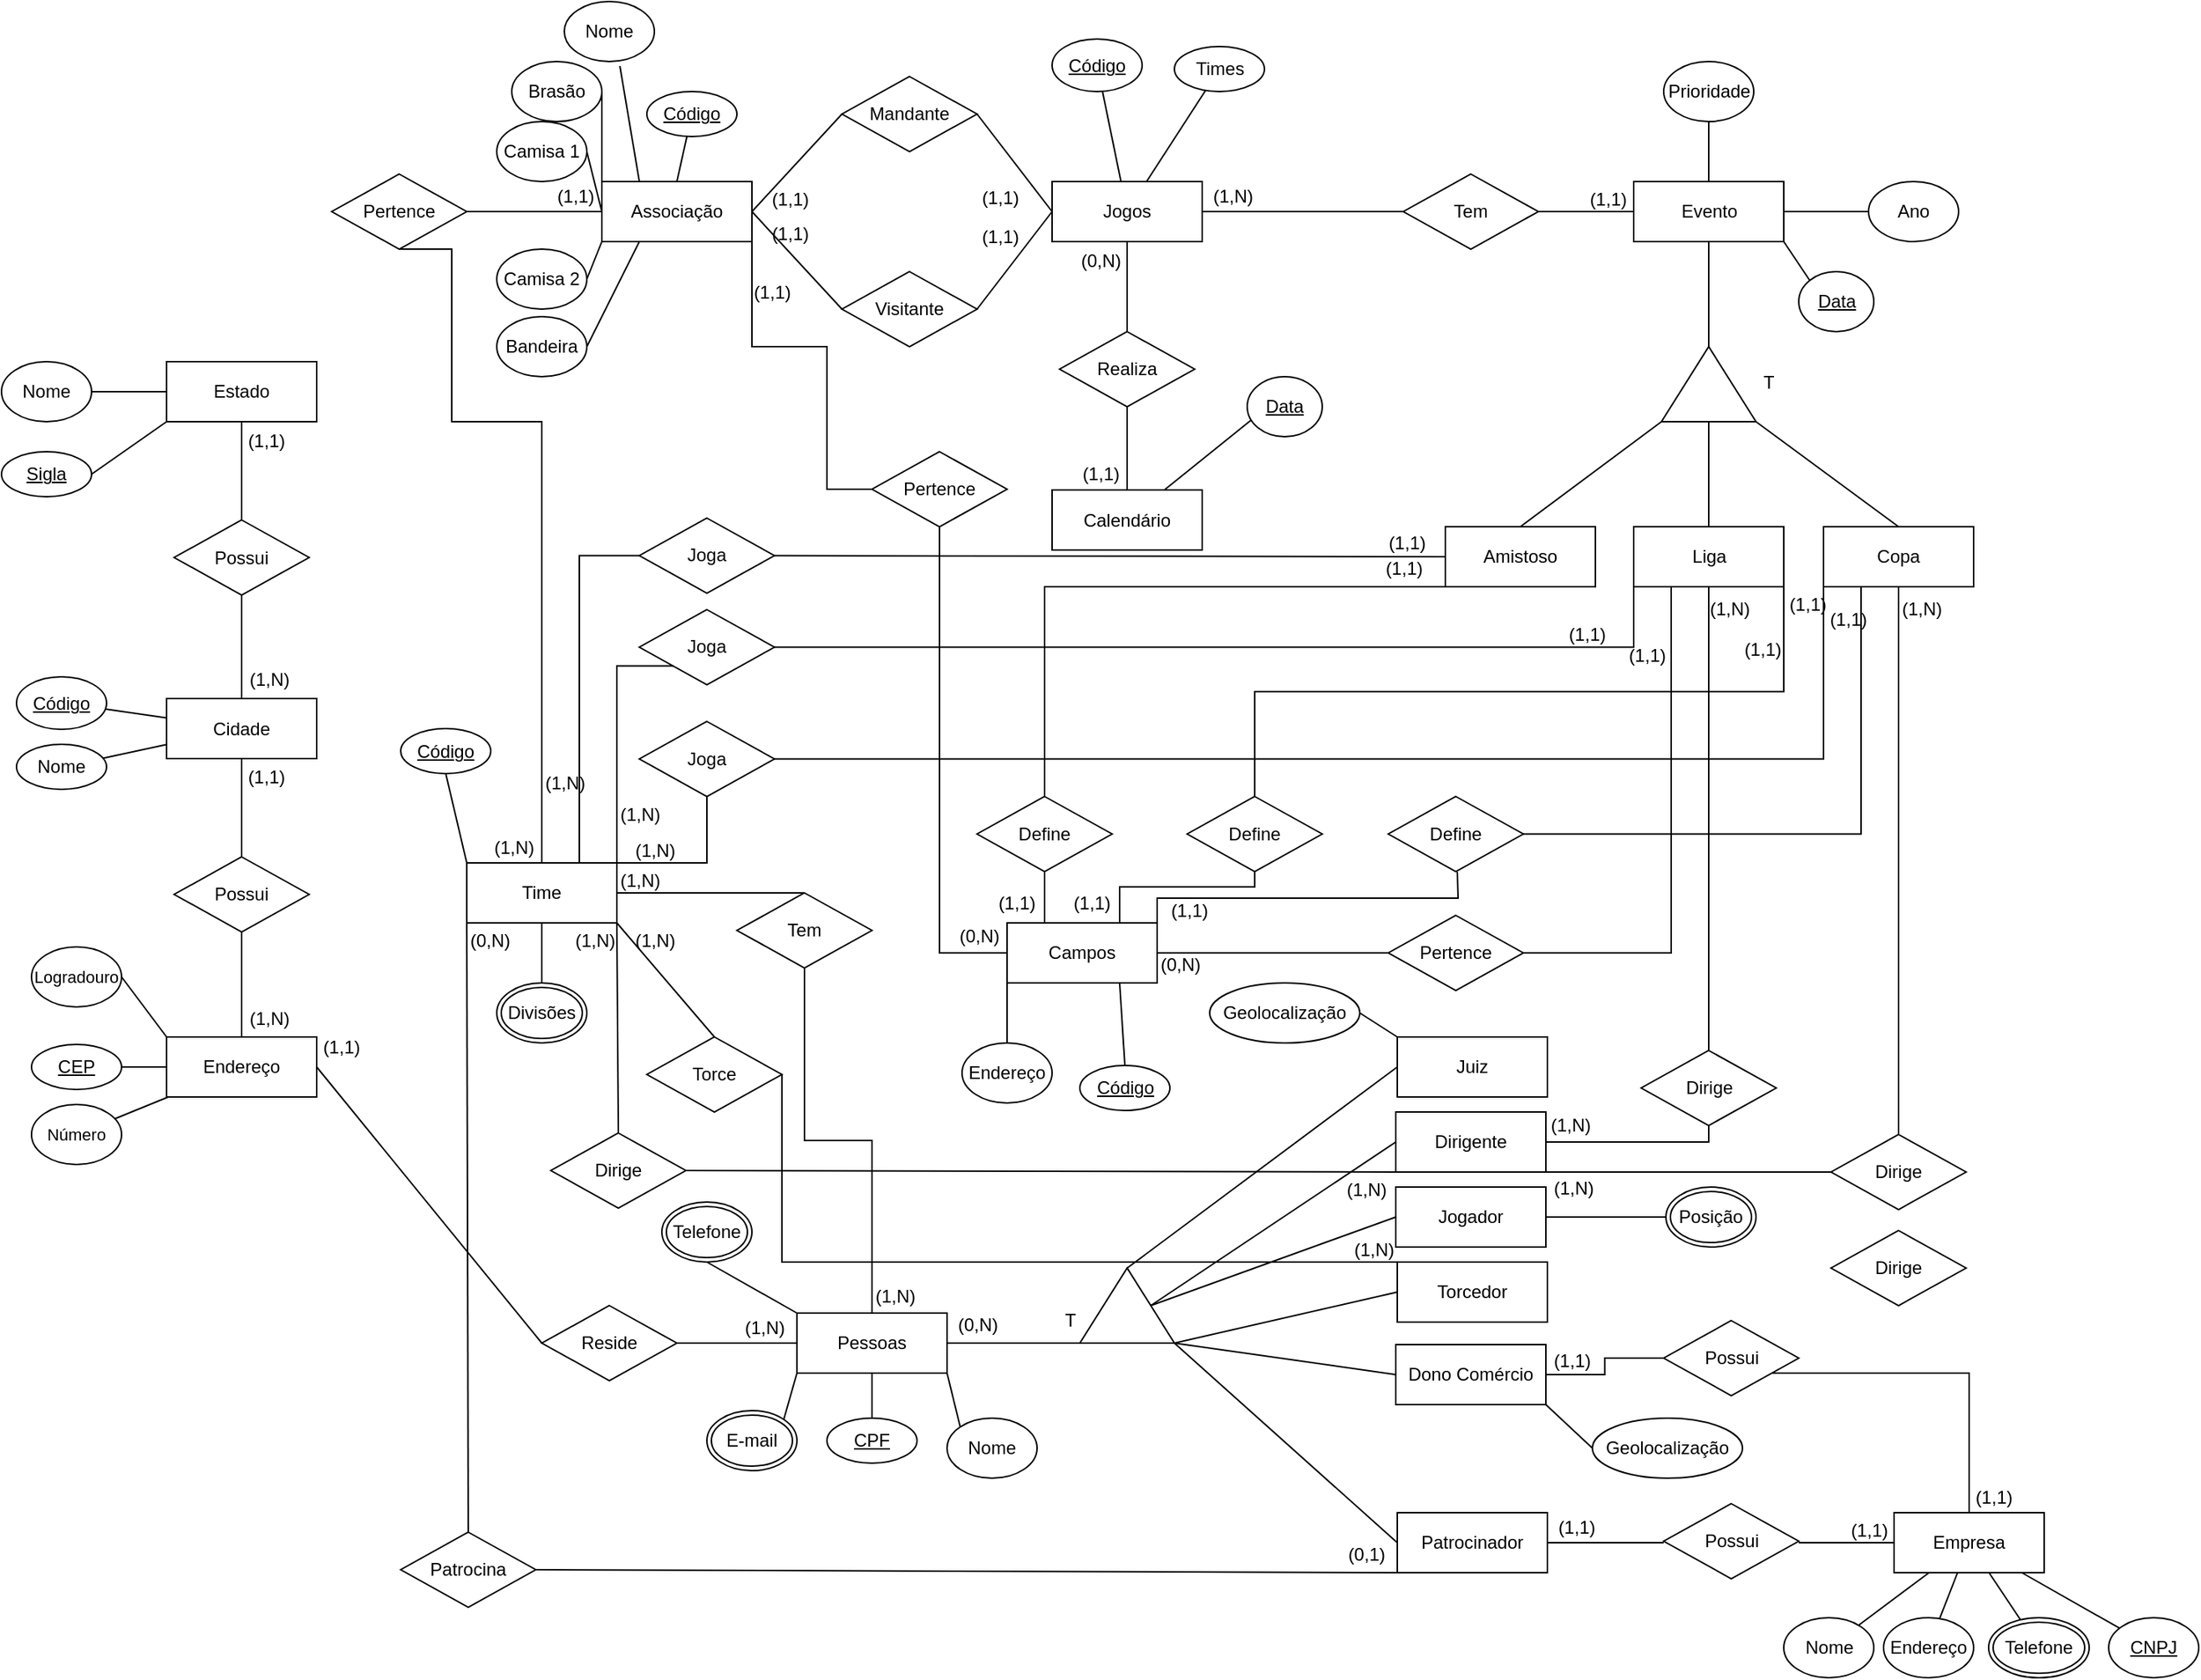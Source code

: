<mxfile version="22.1.5" type="device">
  <diagram name="Página-1" id="bkQbWchfZhpnF6pJPGYp">
    <mxGraphModel dx="1114" dy="648" grid="1" gridSize="10" guides="1" tooltips="1" connect="1" arrows="1" fold="1" page="1" pageScale="1" pageWidth="2336" pageHeight="1654" math="0" shadow="0">
      <root>
        <mxCell id="0" />
        <mxCell id="1" parent="0" />
        <mxCell id="KH_VAxzwDXU7XK9pUjr3-1" value="Evento" style="whiteSpace=wrap;html=1;align=center;" parent="1" vertex="1">
          <mxGeometry x="1207.5" y="290" width="100" height="40" as="geometry" />
        </mxCell>
        <mxCell id="KH_VAxzwDXU7XK9pUjr3-2" value="Amistoso" style="whiteSpace=wrap;html=1;align=center;" parent="1" vertex="1">
          <mxGeometry x="1082" y="520" width="100" height="40" as="geometry" />
        </mxCell>
        <mxCell id="KH_VAxzwDXU7XK9pUjr3-3" value="" style="verticalLabelPosition=bottom;verticalAlign=top;html=1;shape=mxgraph.basic.acute_triangle;dx=0.5;" parent="1" vertex="1">
          <mxGeometry x="1226" y="400" width="63" height="50" as="geometry" />
        </mxCell>
        <mxCell id="KH_VAxzwDXU7XK9pUjr3-4" value="Liga" style="whiteSpace=wrap;html=1;align=center;" parent="1" vertex="1">
          <mxGeometry x="1207.5" y="520" width="100" height="40" as="geometry" />
        </mxCell>
        <mxCell id="KH_VAxzwDXU7XK9pUjr3-5" value="Copa" style="whiteSpace=wrap;html=1;align=center;" parent="1" vertex="1">
          <mxGeometry x="1334" y="520" width="100" height="40" as="geometry" />
        </mxCell>
        <mxCell id="KH_VAxzwDXU7XK9pUjr3-6" value="" style="endArrow=none;html=1;rounded=0;entryX=0.5;entryY=1;entryDx=0;entryDy=0;exitX=0;exitY=0;exitDx=31.5;exitDy=0;exitPerimeter=0;" parent="1" source="KH_VAxzwDXU7XK9pUjr3-3" target="KH_VAxzwDXU7XK9pUjr3-1" edge="1">
          <mxGeometry relative="1" as="geometry">
            <mxPoint x="1024" y="580" as="sourcePoint" />
            <mxPoint x="1184" y="580" as="targetPoint" />
          </mxGeometry>
        </mxCell>
        <mxCell id="KH_VAxzwDXU7XK9pUjr3-7" value="" style="endArrow=none;html=1;rounded=0;entryX=0.5;entryY=0;entryDx=0;entryDy=0;exitX=0;exitY=1;exitDx=0;exitDy=0;exitPerimeter=0;" parent="1" source="KH_VAxzwDXU7XK9pUjr3-3" target="KH_VAxzwDXU7XK9pUjr3-2" edge="1">
          <mxGeometry relative="1" as="geometry">
            <mxPoint x="1268" y="410" as="sourcePoint" />
            <mxPoint x="1268" y="340" as="targetPoint" />
          </mxGeometry>
        </mxCell>
        <mxCell id="KH_VAxzwDXU7XK9pUjr3-9" value="" style="endArrow=none;html=1;rounded=0;entryX=0.5;entryY=0;entryDx=0;entryDy=0;exitX=0.5;exitY=1;exitDx=0;exitDy=0;exitPerimeter=0;" parent="1" source="KH_VAxzwDXU7XK9pUjr3-3" target="KH_VAxzwDXU7XK9pUjr3-4" edge="1">
          <mxGeometry relative="1" as="geometry">
            <mxPoint x="1236" y="460" as="sourcePoint" />
            <mxPoint x="1142" y="530" as="targetPoint" />
          </mxGeometry>
        </mxCell>
        <mxCell id="KH_VAxzwDXU7XK9pUjr3-10" value="" style="endArrow=none;html=1;rounded=0;entryX=0.5;entryY=0;entryDx=0;entryDy=0;exitX=1;exitY=1;exitDx=0;exitDy=0;exitPerimeter=0;" parent="1" source="KH_VAxzwDXU7XK9pUjr3-3" target="KH_VAxzwDXU7XK9pUjr3-5" edge="1">
          <mxGeometry relative="1" as="geometry">
            <mxPoint x="1268" y="460" as="sourcePoint" />
            <mxPoint x="1268" y="530" as="targetPoint" />
          </mxGeometry>
        </mxCell>
        <mxCell id="KH_VAxzwDXU7XK9pUjr3-11" value="Jogos" style="whiteSpace=wrap;html=1;align=center;" parent="1" vertex="1">
          <mxGeometry x="820" y="290" width="100" height="40" as="geometry" />
        </mxCell>
        <mxCell id="KH_VAxzwDXU7XK9pUjr3-12" value="Tem" style="shape=rhombus;perimeter=rhombusPerimeter;whiteSpace=wrap;html=1;align=center;" parent="1" vertex="1">
          <mxGeometry x="1054" y="285" width="90" height="50" as="geometry" />
        </mxCell>
        <mxCell id="KH_VAxzwDXU7XK9pUjr3-13" value="" style="endArrow=none;html=1;rounded=0;entryX=0;entryY=0.5;entryDx=0;entryDy=0;exitX=1;exitY=0.5;exitDx=0;exitDy=0;" parent="1" source="KH_VAxzwDXU7XK9pUjr3-12" target="KH_VAxzwDXU7XK9pUjr3-1" edge="1">
          <mxGeometry relative="1" as="geometry">
            <mxPoint x="1024" y="580" as="sourcePoint" />
            <mxPoint x="1184" y="580" as="targetPoint" />
          </mxGeometry>
        </mxCell>
        <mxCell id="KH_VAxzwDXU7XK9pUjr3-14" value="(1,1)" style="resizable=0;html=1;whiteSpace=wrap;align=right;verticalAlign=bottom;" parent="KH_VAxzwDXU7XK9pUjr3-13" connectable="0" vertex="1">
          <mxGeometry x="1" relative="1" as="geometry">
            <mxPoint x="-3" as="offset" />
          </mxGeometry>
        </mxCell>
        <mxCell id="KH_VAxzwDXU7XK9pUjr3-15" value="" style="endArrow=none;html=1;rounded=0;entryX=1;entryY=0.5;entryDx=0;entryDy=0;exitX=0;exitY=0.5;exitDx=0;exitDy=0;" parent="1" source="KH_VAxzwDXU7XK9pUjr3-12" target="KH_VAxzwDXU7XK9pUjr3-11" edge="1">
          <mxGeometry relative="1" as="geometry">
            <mxPoint x="950" y="580" as="sourcePoint" />
            <mxPoint x="1110" y="580" as="targetPoint" />
          </mxGeometry>
        </mxCell>
        <mxCell id="KH_VAxzwDXU7XK9pUjr3-16" value="(1,N)" style="resizable=0;html=1;whiteSpace=wrap;align=right;verticalAlign=bottom;" parent="KH_VAxzwDXU7XK9pUjr3-15" connectable="0" vertex="1">
          <mxGeometry x="1" relative="1" as="geometry">
            <mxPoint x="35" y="-2" as="offset" />
          </mxGeometry>
        </mxCell>
        <mxCell id="KH_VAxzwDXU7XK9pUjr3-18" value="Ano" style="ellipse;whiteSpace=wrap;html=1;align=center;" parent="1" vertex="1">
          <mxGeometry x="1364" y="290" width="60" height="40" as="geometry" />
        </mxCell>
        <mxCell id="KH_VAxzwDXU7XK9pUjr3-19" value="" style="endArrow=none;html=1;rounded=0;entryX=0;entryY=0.5;entryDx=0;entryDy=0;exitX=1;exitY=0.5;exitDx=0;exitDy=0;" parent="1" source="KH_VAxzwDXU7XK9pUjr3-1" target="KH_VAxzwDXU7XK9pUjr3-18" edge="1">
          <mxGeometry relative="1" as="geometry">
            <mxPoint x="1024" y="580" as="sourcePoint" />
            <mxPoint x="1184" y="580" as="targetPoint" />
          </mxGeometry>
        </mxCell>
        <mxCell id="KH_VAxzwDXU7XK9pUjr3-24" value="T" style="text;strokeColor=none;fillColor=none;spacingLeft=4;spacingRight=4;overflow=hidden;rotatable=0;points=[[0,0.5],[1,0.5]];portConstraint=eastwest;fontSize=12;whiteSpace=wrap;html=1;" parent="1" vertex="1">
          <mxGeometry x="1287.5" y="410" width="40" height="30" as="geometry" />
        </mxCell>
        <mxCell id="KH_VAxzwDXU7XK9pUjr3-28" value="Associação" style="whiteSpace=wrap;html=1;align=center;" parent="1" vertex="1">
          <mxGeometry x="520" y="290" width="100" height="40" as="geometry" />
        </mxCell>
        <mxCell id="KH_VAxzwDXU7XK9pUjr3-29" value="Calendário" style="whiteSpace=wrap;html=1;align=center;" parent="1" vertex="1">
          <mxGeometry x="820" y="495.5" width="100" height="40" as="geometry" />
        </mxCell>
        <mxCell id="KH_VAxzwDXU7XK9pUjr3-31" value="Mandante" style="shape=rhombus;perimeter=rhombusPerimeter;whiteSpace=wrap;html=1;align=center;" parent="1" vertex="1">
          <mxGeometry x="680" y="220" width="90" height="50" as="geometry" />
        </mxCell>
        <mxCell id="KH_VAxzwDXU7XK9pUjr3-32" value="Prioridade" style="ellipse;whiteSpace=wrap;html=1;align=center;" parent="1" vertex="1">
          <mxGeometry x="1227.5" y="210" width="60" height="40" as="geometry" />
        </mxCell>
        <mxCell id="KH_VAxzwDXU7XK9pUjr3-33" value="Visitante" style="shape=rhombus;perimeter=rhombusPerimeter;whiteSpace=wrap;html=1;align=center;" parent="1" vertex="1">
          <mxGeometry x="680" y="350" width="90" height="50" as="geometry" />
        </mxCell>
        <mxCell id="KH_VAxzwDXU7XK9pUjr3-34" value="" style="endArrow=none;html=1;rounded=0;entryX=0;entryY=0.5;entryDx=0;entryDy=0;exitX=1;exitY=0.5;exitDx=0;exitDy=0;" parent="1" source="KH_VAxzwDXU7XK9pUjr3-33" target="KH_VAxzwDXU7XK9pUjr3-11" edge="1">
          <mxGeometry relative="1" as="geometry">
            <mxPoint x="950" y="580" as="sourcePoint" />
            <mxPoint x="1110" y="580" as="targetPoint" />
          </mxGeometry>
        </mxCell>
        <mxCell id="KH_VAxzwDXU7XK9pUjr3-35" value="(1,1)" style="resizable=0;html=1;whiteSpace=wrap;align=right;verticalAlign=bottom;" parent="KH_VAxzwDXU7XK9pUjr3-34" connectable="0" vertex="1">
          <mxGeometry x="1" relative="1" as="geometry">
            <mxPoint x="-20" y="25" as="offset" />
          </mxGeometry>
        </mxCell>
        <mxCell id="KH_VAxzwDXU7XK9pUjr3-36" value="" style="endArrow=none;html=1;rounded=0;entryX=0;entryY=0.5;entryDx=0;entryDy=0;exitX=1;exitY=0.5;exitDx=0;exitDy=0;" parent="1" source="KH_VAxzwDXU7XK9pUjr3-31" target="KH_VAxzwDXU7XK9pUjr3-11" edge="1">
          <mxGeometry relative="1" as="geometry">
            <mxPoint x="780" y="385" as="sourcePoint" />
            <mxPoint x="830" y="320" as="targetPoint" />
          </mxGeometry>
        </mxCell>
        <mxCell id="KH_VAxzwDXU7XK9pUjr3-37" value="(1,1)" style="resizable=0;html=1;whiteSpace=wrap;align=right;verticalAlign=bottom;" parent="KH_VAxzwDXU7XK9pUjr3-36" connectable="0" vertex="1">
          <mxGeometry x="1" relative="1" as="geometry">
            <mxPoint x="-20" as="offset" />
          </mxGeometry>
        </mxCell>
        <mxCell id="KH_VAxzwDXU7XK9pUjr3-38" value="" style="endArrow=none;html=1;rounded=0;entryX=1;entryY=0.5;entryDx=0;entryDy=0;exitX=0;exitY=0.5;exitDx=0;exitDy=0;" parent="1" source="KH_VAxzwDXU7XK9pUjr3-33" target="KH_VAxzwDXU7XK9pUjr3-28" edge="1">
          <mxGeometry relative="1" as="geometry">
            <mxPoint x="780" y="385" as="sourcePoint" />
            <mxPoint x="830" y="320" as="targetPoint" />
          </mxGeometry>
        </mxCell>
        <mxCell id="KH_VAxzwDXU7XK9pUjr3-39" value="(1,1)" style="resizable=0;html=1;whiteSpace=wrap;align=right;verticalAlign=bottom;" parent="KH_VAxzwDXU7XK9pUjr3-38" connectable="0" vertex="1">
          <mxGeometry x="1" relative="1" as="geometry">
            <mxPoint x="40" y="24" as="offset" />
          </mxGeometry>
        </mxCell>
        <mxCell id="KH_VAxzwDXU7XK9pUjr3-40" value="" style="endArrow=none;html=1;rounded=0;exitX=0;exitY=0.5;exitDx=0;exitDy=0;" parent="1" source="KH_VAxzwDXU7XK9pUjr3-31" edge="1">
          <mxGeometry relative="1" as="geometry">
            <mxPoint x="690" y="385" as="sourcePoint" />
            <mxPoint x="620" y="310" as="targetPoint" />
          </mxGeometry>
        </mxCell>
        <mxCell id="KH_VAxzwDXU7XK9pUjr3-41" value="(1,1)" style="resizable=0;html=1;whiteSpace=wrap;align=right;verticalAlign=bottom;" parent="KH_VAxzwDXU7XK9pUjr3-40" connectable="0" vertex="1">
          <mxGeometry x="1" relative="1" as="geometry">
            <mxPoint x="40" as="offset" />
          </mxGeometry>
        </mxCell>
        <mxCell id="KH_VAxzwDXU7XK9pUjr3-42" value="" style="endArrow=none;html=1;rounded=0;entryX=0.5;entryY=1;entryDx=0;entryDy=0;exitX=0.5;exitY=0;exitDx=0;exitDy=0;" parent="1" source="KH_VAxzwDXU7XK9pUjr3-1" target="KH_VAxzwDXU7XK9pUjr3-32" edge="1">
          <mxGeometry relative="1" as="geometry">
            <mxPoint x="1024" y="580" as="sourcePoint" />
            <mxPoint x="1184" y="580" as="targetPoint" />
          </mxGeometry>
        </mxCell>
        <mxCell id="KH_VAxzwDXU7XK9pUjr3-44" value="Pessoas" style="whiteSpace=wrap;html=1;align=center;" parent="1" vertex="1">
          <mxGeometry x="650" y="1044" width="100" height="40" as="geometry" />
        </mxCell>
        <mxCell id="KH_VAxzwDXU7XK9pUjr3-46" value="Nome" style="ellipse;whiteSpace=wrap;html=1;align=center;" parent="1" vertex="1">
          <mxGeometry x="750" y="1114" width="60" height="40" as="geometry" />
        </mxCell>
        <mxCell id="KH_VAxzwDXU7XK9pUjr3-48" value="CPF" style="ellipse;whiteSpace=wrap;html=1;align=center;fontStyle=4;" parent="1" vertex="1">
          <mxGeometry x="670" y="1114" width="60" height="30" as="geometry" />
        </mxCell>
        <mxCell id="KH_VAxzwDXU7XK9pUjr3-49" value="E-mail" style="ellipse;shape=doubleEllipse;margin=3;whiteSpace=wrap;html=1;align=center;" parent="1" vertex="1">
          <mxGeometry x="590" y="1109" width="60" height="40" as="geometry" />
        </mxCell>
        <mxCell id="KH_VAxzwDXU7XK9pUjr3-51" value="Endereço" style="whiteSpace=wrap;html=1;align=center;" parent="1" vertex="1">
          <mxGeometry x="230" y="860" width="100" height="40" as="geometry" />
        </mxCell>
        <mxCell id="KH_VAxzwDXU7XK9pUjr3-52" value="Reside" style="shape=rhombus;perimeter=rhombusPerimeter;whiteSpace=wrap;html=1;align=center;" parent="1" vertex="1">
          <mxGeometry x="480" y="1039" width="90" height="50" as="geometry" />
        </mxCell>
        <mxCell id="KH_VAxzwDXU7XK9pUjr3-53" value="Telefone" style="ellipse;shape=doubleEllipse;margin=3;whiteSpace=wrap;html=1;align=center;" parent="1" vertex="1">
          <mxGeometry x="560" y="970" width="60" height="40" as="geometry" />
        </mxCell>
        <mxCell id="KH_VAxzwDXU7XK9pUjr3-54" value="" style="endArrow=none;html=1;rounded=0;entryX=1;entryY=0.5;entryDx=0;entryDy=0;exitX=0;exitY=0.5;exitDx=0;exitDy=0;" parent="1" source="KH_VAxzwDXU7XK9pUjr3-52" target="KH_VAxzwDXU7XK9pUjr3-51" edge="1">
          <mxGeometry relative="1" as="geometry">
            <mxPoint x="630" y="560" as="sourcePoint" />
            <mxPoint x="790" y="560" as="targetPoint" />
          </mxGeometry>
        </mxCell>
        <mxCell id="KH_VAxzwDXU7XK9pUjr3-55" value="(1,1)" style="resizable=0;html=1;whiteSpace=wrap;align=right;verticalAlign=bottom;" parent="KH_VAxzwDXU7XK9pUjr3-54" connectable="0" vertex="1">
          <mxGeometry x="1" relative="1" as="geometry">
            <mxPoint x="31" y="-4" as="offset" />
          </mxGeometry>
        </mxCell>
        <mxCell id="KH_VAxzwDXU7XK9pUjr3-56" value="" style="endArrow=none;html=1;rounded=0;entryX=0;entryY=0.5;entryDx=0;entryDy=0;exitX=1;exitY=0.5;exitDx=0;exitDy=0;" parent="1" source="KH_VAxzwDXU7XK9pUjr3-52" target="KH_VAxzwDXU7XK9pUjr3-44" edge="1">
          <mxGeometry relative="1" as="geometry">
            <mxPoint x="630" y="764" as="sourcePoint" />
            <mxPoint x="790" y="764" as="targetPoint" />
          </mxGeometry>
        </mxCell>
        <mxCell id="KH_VAxzwDXU7XK9pUjr3-57" value="(1,N)" style="resizable=0;html=1;whiteSpace=wrap;align=right;verticalAlign=bottom;" parent="KH_VAxzwDXU7XK9pUjr3-56" connectable="0" vertex="1">
          <mxGeometry x="1" relative="1" as="geometry">
            <mxPoint x="-7" y="-2" as="offset" />
          </mxGeometry>
        </mxCell>
        <mxCell id="KH_VAxzwDXU7XK9pUjr3-58" value="Cidade" style="whiteSpace=wrap;html=1;align=center;" parent="1" vertex="1">
          <mxGeometry x="230" y="634.5" width="100" height="40" as="geometry" />
        </mxCell>
        <mxCell id="KH_VAxzwDXU7XK9pUjr3-59" value="Possui" style="shape=rhombus;perimeter=rhombusPerimeter;whiteSpace=wrap;html=1;align=center;" parent="1" vertex="1">
          <mxGeometry x="235" y="740" width="90" height="50" as="geometry" />
        </mxCell>
        <mxCell id="KH_VAxzwDXU7XK9pUjr3-60" value="Estado" style="whiteSpace=wrap;html=1;align=center;" parent="1" vertex="1">
          <mxGeometry x="230" y="410" width="100" height="40" as="geometry" />
        </mxCell>
        <mxCell id="KH_VAxzwDXU7XK9pUjr3-61" value="Possui" style="shape=rhombus;perimeter=rhombusPerimeter;whiteSpace=wrap;html=1;align=center;" parent="1" vertex="1">
          <mxGeometry x="235" y="515.5" width="90" height="50" as="geometry" />
        </mxCell>
        <mxCell id="KH_VAxzwDXU7XK9pUjr3-62" value="Nome" style="ellipse;whiteSpace=wrap;html=1;align=center;" parent="1" vertex="1">
          <mxGeometry x="120.0" y="410" width="60" height="40" as="geometry" />
        </mxCell>
        <mxCell id="KH_VAxzwDXU7XK9pUjr3-63" value="CEP" style="ellipse;whiteSpace=wrap;html=1;align=center;fontStyle=4;" parent="1" vertex="1">
          <mxGeometry x="140" y="865" width="60" height="30" as="geometry" />
        </mxCell>
        <mxCell id="KH_VAxzwDXU7XK9pUjr3-64" value="" style="endArrow=none;html=1;rounded=0;entryX=0;entryY=0.5;entryDx=0;entryDy=0;exitX=1;exitY=0.5;exitDx=0;exitDy=0;" parent="1" source="KH_VAxzwDXU7XK9pUjr3-63" target="KH_VAxzwDXU7XK9pUjr3-51" edge="1">
          <mxGeometry relative="1" as="geometry">
            <mxPoint x="570" y="580" as="sourcePoint" />
            <mxPoint x="730" y="580" as="targetPoint" />
          </mxGeometry>
        </mxCell>
        <mxCell id="KH_VAxzwDXU7XK9pUjr3-65" value="" style="endArrow=none;html=1;rounded=0;exitX=0.5;exitY=0;exitDx=0;exitDy=0;entryX=0.5;entryY=1;entryDx=0;entryDy=0;" parent="1" source="KH_VAxzwDXU7XK9pUjr3-59" target="KH_VAxzwDXU7XK9pUjr3-58" edge="1">
          <mxGeometry relative="1" as="geometry">
            <mxPoint x="570" y="580" as="sourcePoint" />
            <mxPoint x="730" y="580" as="targetPoint" />
          </mxGeometry>
        </mxCell>
        <mxCell id="KH_VAxzwDXU7XK9pUjr3-66" value="(1,1)" style="resizable=0;html=1;whiteSpace=wrap;align=right;verticalAlign=bottom;" parent="KH_VAxzwDXU7XK9pUjr3-65" connectable="0" vertex="1">
          <mxGeometry x="1" relative="1" as="geometry">
            <mxPoint x="30" y="21" as="offset" />
          </mxGeometry>
        </mxCell>
        <mxCell id="KH_VAxzwDXU7XK9pUjr3-68" value="" style="endArrow=none;html=1;rounded=0;exitX=0.5;exitY=1;exitDx=0;exitDy=0;entryX=0.5;entryY=0;entryDx=0;entryDy=0;" parent="1" source="KH_VAxzwDXU7XK9pUjr3-59" target="KH_VAxzwDXU7XK9pUjr3-51" edge="1">
          <mxGeometry relative="1" as="geometry">
            <mxPoint x="570" y="580" as="sourcePoint" />
            <mxPoint x="730" y="580" as="targetPoint" />
          </mxGeometry>
        </mxCell>
        <mxCell id="KH_VAxzwDXU7XK9pUjr3-69" value="(1,N)" style="resizable=0;html=1;whiteSpace=wrap;align=right;verticalAlign=bottom;" parent="KH_VAxzwDXU7XK9pUjr3-68" connectable="0" vertex="1">
          <mxGeometry x="1" relative="1" as="geometry">
            <mxPoint x="33" y="-4" as="offset" />
          </mxGeometry>
        </mxCell>
        <mxCell id="KH_VAxzwDXU7XK9pUjr3-71" value="" style="endArrow=none;html=1;rounded=0;exitX=0.5;exitY=0;exitDx=0;exitDy=0;entryX=0.5;entryY=1;entryDx=0;entryDy=0;" parent="1" source="KH_VAxzwDXU7XK9pUjr3-61" target="KH_VAxzwDXU7XK9pUjr3-60" edge="1">
          <mxGeometry relative="1" as="geometry">
            <mxPoint x="290" y="750" as="sourcePoint" />
            <mxPoint x="290" y="685" as="targetPoint" />
          </mxGeometry>
        </mxCell>
        <mxCell id="KH_VAxzwDXU7XK9pUjr3-72" value="(1,1)" style="resizable=0;html=1;whiteSpace=wrap;align=right;verticalAlign=bottom;" parent="KH_VAxzwDXU7XK9pUjr3-71" connectable="0" vertex="1">
          <mxGeometry x="1" relative="1" as="geometry">
            <mxPoint x="30" y="21" as="offset" />
          </mxGeometry>
        </mxCell>
        <mxCell id="KH_VAxzwDXU7XK9pUjr3-73" value="" style="endArrow=none;html=1;rounded=0;exitX=0.5;exitY=1;exitDx=0;exitDy=0;entryX=0.5;entryY=0;entryDx=0;entryDy=0;" parent="1" source="KH_VAxzwDXU7XK9pUjr3-61" target="KH_VAxzwDXU7XK9pUjr3-58" edge="1">
          <mxGeometry relative="1" as="geometry">
            <mxPoint x="290" y="800" as="sourcePoint" />
            <mxPoint x="290" y="870" as="targetPoint" />
          </mxGeometry>
        </mxCell>
        <mxCell id="KH_VAxzwDXU7XK9pUjr3-74" value="(1,N)" style="resizable=0;html=1;whiteSpace=wrap;align=right;verticalAlign=bottom;" parent="KH_VAxzwDXU7XK9pUjr3-73" connectable="0" vertex="1">
          <mxGeometry x="1" relative="1" as="geometry">
            <mxPoint x="33" y="-4" as="offset" />
          </mxGeometry>
        </mxCell>
        <mxCell id="KH_VAxzwDXU7XK9pUjr3-76" value="Sigla" style="ellipse;whiteSpace=wrap;html=1;align=center;fontStyle=4;" parent="1" vertex="1">
          <mxGeometry x="120.0" y="470" width="60" height="30" as="geometry" />
        </mxCell>
        <mxCell id="KH_VAxzwDXU7XK9pUjr3-77" value="Logradouro" style="ellipse;whiteSpace=wrap;html=1;align=center;fontSize=11;" parent="1" vertex="1">
          <mxGeometry x="140" y="800" width="60" height="40" as="geometry" />
        </mxCell>
        <mxCell id="KH_VAxzwDXU7XK9pUjr3-78" value="" style="endArrow=none;html=1;rounded=0;entryX=0;entryY=0;entryDx=0;entryDy=0;exitX=1;exitY=0.5;exitDx=0;exitDy=0;" parent="1" source="KH_VAxzwDXU7XK9pUjr3-77" target="KH_VAxzwDXU7XK9pUjr3-51" edge="1">
          <mxGeometry relative="1" as="geometry">
            <mxPoint x="210" y="890" as="sourcePoint" />
            <mxPoint x="240" y="890" as="targetPoint" />
          </mxGeometry>
        </mxCell>
        <mxCell id="KH_VAxzwDXU7XK9pUjr3-79" value="" style="endArrow=none;html=1;rounded=0;entryX=0;entryY=1;entryDx=0;entryDy=0;exitX=1;exitY=0.5;exitDx=0;exitDy=0;" parent="1" source="KH_VAxzwDXU7XK9pUjr3-76" target="KH_VAxzwDXU7XK9pUjr3-60" edge="1">
          <mxGeometry relative="1" as="geometry">
            <mxPoint x="210" y="890" as="sourcePoint" />
            <mxPoint x="240" y="890" as="targetPoint" />
          </mxGeometry>
        </mxCell>
        <mxCell id="KH_VAxzwDXU7XK9pUjr3-80" value="" style="endArrow=none;html=1;rounded=0;entryX=0;entryY=0.5;entryDx=0;entryDy=0;exitX=1;exitY=0.5;exitDx=0;exitDy=0;" parent="1" source="KH_VAxzwDXU7XK9pUjr3-62" target="KH_VAxzwDXU7XK9pUjr3-60" edge="1">
          <mxGeometry relative="1" as="geometry">
            <mxPoint x="190" y="495" as="sourcePoint" />
            <mxPoint x="240" y="460" as="targetPoint" />
          </mxGeometry>
        </mxCell>
        <mxCell id="KH_VAxzwDXU7XK9pUjr3-81" value="Realiza" style="shape=rhombus;perimeter=rhombusPerimeter;whiteSpace=wrap;html=1;align=center;" parent="1" vertex="1">
          <mxGeometry x="825" y="390" width="90" height="50" as="geometry" />
        </mxCell>
        <mxCell id="KH_VAxzwDXU7XK9pUjr3-82" value="" style="endArrow=none;html=1;rounded=0;entryX=0.5;entryY=0;entryDx=0;entryDy=0;exitX=0.5;exitY=1;exitDx=0;exitDy=0;" parent="1" source="KH_VAxzwDXU7XK9pUjr3-81" target="KH_VAxzwDXU7XK9pUjr3-29" edge="1">
          <mxGeometry relative="1" as="geometry">
            <mxPoint x="630" y="560" as="sourcePoint" />
            <mxPoint x="790" y="560" as="targetPoint" />
          </mxGeometry>
        </mxCell>
        <mxCell id="KH_VAxzwDXU7XK9pUjr3-83" value="(1,1)" style="resizable=0;html=1;whiteSpace=wrap;align=right;verticalAlign=bottom;" parent="KH_VAxzwDXU7XK9pUjr3-82" connectable="0" vertex="1">
          <mxGeometry x="1" relative="1" as="geometry">
            <mxPoint x="-4" y="-2" as="offset" />
          </mxGeometry>
        </mxCell>
        <mxCell id="KH_VAxzwDXU7XK9pUjr3-84" value="" style="endArrow=none;html=1;rounded=0;entryX=0.5;entryY=1;entryDx=0;entryDy=0;exitX=0.5;exitY=0;exitDx=0;exitDy=0;" parent="1" source="KH_VAxzwDXU7XK9pUjr3-81" target="KH_VAxzwDXU7XK9pUjr3-11" edge="1">
          <mxGeometry relative="1" as="geometry">
            <mxPoint x="630" y="560" as="sourcePoint" />
            <mxPoint x="790" y="560" as="targetPoint" />
          </mxGeometry>
        </mxCell>
        <mxCell id="KH_VAxzwDXU7XK9pUjr3-85" value="(0,N)" style="resizable=0;html=1;whiteSpace=wrap;align=right;verticalAlign=bottom;" parent="KH_VAxzwDXU7XK9pUjr3-84" connectable="0" vertex="1">
          <mxGeometry x="1" relative="1" as="geometry">
            <mxPoint x="-3" y="21" as="offset" />
          </mxGeometry>
        </mxCell>
        <mxCell id="KH_VAxzwDXU7XK9pUjr3-86" value="Torcedor" style="whiteSpace=wrap;html=1;align=center;" parent="1" vertex="1">
          <mxGeometry x="1050" y="1010" width="100" height="40" as="geometry" />
        </mxCell>
        <mxCell id="KH_VAxzwDXU7XK9pUjr3-87" value="" style="endArrow=none;html=1;rounded=0;entryX=0;entryY=0;entryDx=0;entryDy=0;exitX=1;exitY=1;exitDx=0;exitDy=0;" parent="1" source="KH_VAxzwDXU7XK9pUjr3-44" target="KH_VAxzwDXU7XK9pUjr3-46" edge="1">
          <mxGeometry relative="1" as="geometry">
            <mxPoint x="630" y="764" as="sourcePoint" />
            <mxPoint x="790" y="764" as="targetPoint" />
          </mxGeometry>
        </mxCell>
        <mxCell id="KH_VAxzwDXU7XK9pUjr3-88" value="" style="endArrow=none;html=1;rounded=0;entryX=0.5;entryY=0;entryDx=0;entryDy=0;exitX=0.5;exitY=1;exitDx=0;exitDy=0;" parent="1" source="KH_VAxzwDXU7XK9pUjr3-44" target="KH_VAxzwDXU7XK9pUjr3-48" edge="1">
          <mxGeometry relative="1" as="geometry">
            <mxPoint x="760" y="1094" as="sourcePoint" />
            <mxPoint x="769" y="1130" as="targetPoint" />
          </mxGeometry>
        </mxCell>
        <mxCell id="KH_VAxzwDXU7XK9pUjr3-89" value="" style="endArrow=none;html=1;rounded=0;entryX=1;entryY=0;entryDx=0;entryDy=0;exitX=0;exitY=1;exitDx=0;exitDy=0;" parent="1" source="KH_VAxzwDXU7XK9pUjr3-44" target="KH_VAxzwDXU7XK9pUjr3-49" edge="1">
          <mxGeometry relative="1" as="geometry">
            <mxPoint x="710" y="1094" as="sourcePoint" />
            <mxPoint x="710" y="1124" as="targetPoint" />
          </mxGeometry>
        </mxCell>
        <mxCell id="KH_VAxzwDXU7XK9pUjr3-93" value="" style="endArrow=none;html=1;rounded=0;entryX=0;entryY=0.5;entryDx=0;entryDy=0;exitX=1;exitY=1;exitDx=0;exitDy=0;exitPerimeter=0;" parent="1" source="KH_VAxzwDXU7XK9pUjr3-98" target="KH_VAxzwDXU7XK9pUjr3-86" edge="1">
          <mxGeometry relative="1" as="geometry">
            <mxPoint x="915" y="1064" as="sourcePoint" />
            <mxPoint x="960" y="1009" as="targetPoint" />
          </mxGeometry>
        </mxCell>
        <mxCell id="KH_VAxzwDXU7XK9pUjr3-95" value="" style="endArrow=none;html=1;rounded=0;entryX=1;entryY=0.5;entryDx=0;entryDy=0;exitX=0;exitY=1;exitDx=0;exitDy=0;exitPerimeter=0;" parent="1" source="KH_VAxzwDXU7XK9pUjr3-98" target="KH_VAxzwDXU7XK9pUjr3-44" edge="1">
          <mxGeometry relative="1" as="geometry">
            <mxPoint x="825" y="1064" as="sourcePoint" />
            <mxPoint x="790" y="764" as="targetPoint" />
          </mxGeometry>
        </mxCell>
        <mxCell id="KH_VAxzwDXU7XK9pUjr3-96" value="(0,N)" style="resizable=0;html=1;whiteSpace=wrap;align=right;verticalAlign=bottom;" parent="KH_VAxzwDXU7XK9pUjr3-95" connectable="0" vertex="1">
          <mxGeometry x="1" relative="1" as="geometry">
            <mxPoint x="35" y="-4" as="offset" />
          </mxGeometry>
        </mxCell>
        <mxCell id="KH_VAxzwDXU7XK9pUjr3-97" value="" style="endArrow=none;html=1;rounded=0;entryX=0;entryY=0;entryDx=0;entryDy=0;exitX=0.5;exitY=1;exitDx=0;exitDy=0;" parent="1" source="KH_VAxzwDXU7XK9pUjr3-53" target="KH_VAxzwDXU7XK9pUjr3-44" edge="1">
          <mxGeometry relative="1" as="geometry">
            <mxPoint x="630" y="764" as="sourcePoint" />
            <mxPoint x="790" y="764" as="targetPoint" />
          </mxGeometry>
        </mxCell>
        <mxCell id="KH_VAxzwDXU7XK9pUjr3-98" value="" style="verticalLabelPosition=bottom;verticalAlign=top;html=1;shape=mxgraph.basic.acute_triangle;dx=0.5;" parent="1" vertex="1">
          <mxGeometry x="838.5" y="1014" width="63" height="50" as="geometry" />
        </mxCell>
        <mxCell id="KH_VAxzwDXU7XK9pUjr3-99" value="Dono Comércio" style="whiteSpace=wrap;html=1;align=center;" parent="1" vertex="1">
          <mxGeometry x="1049" y="1065" width="100" height="40" as="geometry" />
        </mxCell>
        <mxCell id="KH_VAxzwDXU7XK9pUjr3-100" value="Jogador" style="whiteSpace=wrap;html=1;align=center;" parent="1" vertex="1">
          <mxGeometry x="1049" y="960" width="100" height="40" as="geometry" />
        </mxCell>
        <mxCell id="KH_VAxzwDXU7XK9pUjr3-101" value="Dirigente" style="whiteSpace=wrap;html=1;align=center;" parent="1" vertex="1">
          <mxGeometry x="1049" y="910" width="100" height="40" as="geometry" />
        </mxCell>
        <mxCell id="KH_VAxzwDXU7XK9pUjr3-102" value="Juiz" style="whiteSpace=wrap;html=1;align=center;" parent="1" vertex="1">
          <mxGeometry x="1050" y="860" width="100" height="40" as="geometry" />
        </mxCell>
        <mxCell id="KH_VAxzwDXU7XK9pUjr3-103" value="" style="endArrow=none;html=1;rounded=0;entryX=0;entryY=0.5;entryDx=0;entryDy=0;exitX=1;exitY=1;exitDx=0;exitDy=0;exitPerimeter=0;" parent="1" source="KH_VAxzwDXU7XK9pUjr3-98" target="KH_VAxzwDXU7XK9pUjr3-99" edge="1">
          <mxGeometry relative="1" as="geometry">
            <mxPoint x="912" y="1074" as="sourcePoint" />
            <mxPoint x="985" y="1134" as="targetPoint" />
          </mxGeometry>
        </mxCell>
        <mxCell id="KH_VAxzwDXU7XK9pUjr3-105" value="" style="endArrow=none;html=1;rounded=0;entryX=0;entryY=0.5;entryDx=0;entryDy=0;exitX=0;exitY=0;exitDx=47.25;exitDy=25;exitPerimeter=0;" parent="1" source="KH_VAxzwDXU7XK9pUjr3-98" target="KH_VAxzwDXU7XK9pUjr3-100" edge="1">
          <mxGeometry relative="1" as="geometry">
            <mxPoint x="912" y="1074" as="sourcePoint" />
            <mxPoint x="985" y="1084" as="targetPoint" />
          </mxGeometry>
        </mxCell>
        <mxCell id="KH_VAxzwDXU7XK9pUjr3-106" value="" style="endArrow=none;html=1;rounded=0;entryX=0;entryY=0.5;entryDx=0;entryDy=0;exitX=0;exitY=0;exitDx=47.25;exitDy=25;exitPerimeter=0;" parent="1" source="KH_VAxzwDXU7XK9pUjr3-98" target="KH_VAxzwDXU7XK9pUjr3-101" edge="1">
          <mxGeometry relative="1" as="geometry">
            <mxPoint x="896" y="1049" as="sourcePoint" />
            <mxPoint x="985" y="1034" as="targetPoint" />
          </mxGeometry>
        </mxCell>
        <mxCell id="KH_VAxzwDXU7XK9pUjr3-107" value="" style="endArrow=none;html=1;rounded=0;entryX=0;entryY=0.5;entryDx=0;entryDy=0;exitX=0;exitY=0;exitDx=31.5;exitDy=0;exitPerimeter=0;" parent="1" source="KH_VAxzwDXU7XK9pUjr3-98" target="KH_VAxzwDXU7XK9pUjr3-102" edge="1">
          <mxGeometry relative="1" as="geometry">
            <mxPoint x="896" y="1049" as="sourcePoint" />
            <mxPoint x="985" y="984" as="targetPoint" />
          </mxGeometry>
        </mxCell>
        <mxCell id="KH_VAxzwDXU7XK9pUjr3-109" value="Dirige" style="shape=rhombus;perimeter=rhombusPerimeter;whiteSpace=wrap;html=1;align=center;" parent="1" vertex="1">
          <mxGeometry x="1212.5" y="869" width="90" height="50" as="geometry" />
        </mxCell>
        <mxCell id="KH_VAxzwDXU7XK9pUjr3-110" value="Patrocinador" style="whiteSpace=wrap;html=1;align=center;" parent="1" vertex="1">
          <mxGeometry x="1050" y="1177" width="100" height="40" as="geometry" />
        </mxCell>
        <mxCell id="KH_VAxzwDXU7XK9pUjr3-111" value="" style="endArrow=none;html=1;rounded=0;entryX=0;entryY=0.5;entryDx=0;entryDy=0;exitX=1;exitY=1;exitDx=0;exitDy=0;exitPerimeter=0;" parent="1" source="KH_VAxzwDXU7XK9pUjr3-98" target="KH_VAxzwDXU7XK9pUjr3-110" edge="1">
          <mxGeometry relative="1" as="geometry">
            <mxPoint x="900" y="1074" as="sourcePoint" />
            <mxPoint x="986" y="934" as="targetPoint" />
          </mxGeometry>
        </mxCell>
        <mxCell id="KH_VAxzwDXU7XK9pUjr3-112" value="Dirige" style="shape=rhombus;perimeter=rhombusPerimeter;whiteSpace=wrap;html=1;align=center;" parent="1" vertex="1">
          <mxGeometry x="1339" y="925" width="90" height="50" as="geometry" />
        </mxCell>
        <mxCell id="KH_VAxzwDXU7XK9pUjr3-113" value="" style="endArrow=none;html=1;rounded=0;entryX=0.5;entryY=1;entryDx=0;entryDy=0;exitX=0.5;exitY=0;exitDx=0;exitDy=0;" parent="1" source="KH_VAxzwDXU7XK9pUjr3-109" target="KH_VAxzwDXU7XK9pUjr3-4" edge="1">
          <mxGeometry relative="1" as="geometry">
            <mxPoint x="704" y="690" as="sourcePoint" />
            <mxPoint x="1257.5" y="690" as="targetPoint" />
          </mxGeometry>
        </mxCell>
        <mxCell id="KH_VAxzwDXU7XK9pUjr3-114" value="(1,N)" style="resizable=0;html=1;whiteSpace=wrap;align=right;verticalAlign=bottom;" parent="KH_VAxzwDXU7XK9pUjr3-113" connectable="0" vertex="1">
          <mxGeometry x="1" relative="1" as="geometry">
            <mxPoint x="29" y="23" as="offset" />
          </mxGeometry>
        </mxCell>
        <mxCell id="KH_VAxzwDXU7XK9pUjr3-115" value="" style="endArrow=none;html=1;rounded=0;entryX=1;entryY=0.5;entryDx=0;entryDy=0;exitX=0.5;exitY=1;exitDx=0;exitDy=0;edgeStyle=orthogonalEdgeStyle;" parent="1" source="KH_VAxzwDXU7XK9pUjr3-109" target="KH_VAxzwDXU7XK9pUjr3-101" edge="1">
          <mxGeometry relative="1" as="geometry">
            <mxPoint x="1268" y="904" as="sourcePoint" />
            <mxPoint x="1268" y="774" as="targetPoint" />
          </mxGeometry>
        </mxCell>
        <mxCell id="KH_VAxzwDXU7XK9pUjr3-116" value="(1,N)" style="resizable=0;html=1;whiteSpace=wrap;align=right;verticalAlign=bottom;" parent="KH_VAxzwDXU7XK9pUjr3-115" connectable="0" vertex="1">
          <mxGeometry x="1" relative="1" as="geometry">
            <mxPoint x="31" y="-3" as="offset" />
          </mxGeometry>
        </mxCell>
        <mxCell id="KH_VAxzwDXU7XK9pUjr3-117" value="" style="endArrow=none;html=1;rounded=0;entryX=0.5;entryY=1;entryDx=0;entryDy=0;exitX=0.5;exitY=0;exitDx=0;exitDy=0;" parent="1" source="KH_VAxzwDXU7XK9pUjr3-112" target="KH_VAxzwDXU7XK9pUjr3-5" edge="1">
          <mxGeometry relative="1" as="geometry">
            <mxPoint x="1268" y="830" as="sourcePoint" />
            <mxPoint x="1384" y="690" as="targetPoint" />
          </mxGeometry>
        </mxCell>
        <mxCell id="KH_VAxzwDXU7XK9pUjr3-118" value="(1,N)" style="resizable=0;html=1;whiteSpace=wrap;align=right;verticalAlign=bottom;" parent="KH_VAxzwDXU7XK9pUjr3-117" connectable="0" vertex="1">
          <mxGeometry x="1" relative="1" as="geometry">
            <mxPoint x="30" y="23" as="offset" />
          </mxGeometry>
        </mxCell>
        <mxCell id="KH_VAxzwDXU7XK9pUjr3-122" value="" style="endArrow=none;html=1;rounded=0;entryX=1;entryY=1;entryDx=0;entryDy=0;exitX=0;exitY=0.5;exitDx=0;exitDy=0;" parent="1" source="KH_VAxzwDXU7XK9pUjr3-112" target="KH_VAxzwDXU7XK9pUjr3-101" edge="1">
          <mxGeometry relative="1" as="geometry">
            <mxPoint x="704" y="764" as="sourcePoint" />
            <mxPoint x="864" y="764" as="targetPoint" />
          </mxGeometry>
        </mxCell>
        <mxCell id="KH_VAxzwDXU7XK9pUjr3-123" value="(1,N)" style="resizable=0;html=1;whiteSpace=wrap;align=right;verticalAlign=bottom;" parent="KH_VAxzwDXU7XK9pUjr3-122" connectable="0" vertex="1">
          <mxGeometry x="1" relative="1" as="geometry">
            <mxPoint x="33" y="19" as="offset" />
          </mxGeometry>
        </mxCell>
        <mxCell id="KH_VAxzwDXU7XK9pUjr3-125" value="Tem" style="shape=rhombus;perimeter=rhombusPerimeter;whiteSpace=wrap;html=1;align=center;" parent="1" vertex="1">
          <mxGeometry x="610" y="764" width="90" height="50" as="geometry" />
        </mxCell>
        <mxCell id="KH_VAxzwDXU7XK9pUjr3-126" value="" style="endArrow=none;html=1;rounded=0;entryX=0.5;entryY=0;entryDx=0;entryDy=0;exitX=0.5;exitY=1;exitDx=0;exitDy=0;edgeStyle=orthogonalEdgeStyle;" parent="1" source="KH_VAxzwDXU7XK9pUjr3-125" target="KH_VAxzwDXU7XK9pUjr3-44" edge="1">
          <mxGeometry relative="1" as="geometry">
            <mxPoint x="630" y="764" as="sourcePoint" />
            <mxPoint x="790" y="764" as="targetPoint" />
          </mxGeometry>
        </mxCell>
        <mxCell id="KH_VAxzwDXU7XK9pUjr3-127" value="(1,N)" style="resizable=0;html=1;whiteSpace=wrap;align=right;verticalAlign=bottom;" parent="KH_VAxzwDXU7XK9pUjr3-126" connectable="0" vertex="1">
          <mxGeometry x="1" relative="1" as="geometry">
            <mxPoint x="30" y="-3" as="offset" />
          </mxGeometry>
        </mxCell>
        <mxCell id="KH_VAxzwDXU7XK9pUjr3-128" value="" style="endArrow=none;html=1;rounded=0;entryX=1;entryY=0.5;entryDx=0;entryDy=0;exitX=0.5;exitY=0;exitDx=0;exitDy=0;" parent="1" source="KH_VAxzwDXU7XK9pUjr3-125" target="KH_VAxzwDXU7XK9pUjr3-160" edge="1">
          <mxGeometry relative="1" as="geometry">
            <mxPoint x="665" y="824" as="sourcePoint" />
            <mxPoint x="710" y="1054" as="targetPoint" />
          </mxGeometry>
        </mxCell>
        <mxCell id="KH_VAxzwDXU7XK9pUjr3-129" value="(1,N)" style="resizable=0;html=1;whiteSpace=wrap;align=right;verticalAlign=bottom;" parent="KH_VAxzwDXU7XK9pUjr3-128" connectable="0" vertex="1">
          <mxGeometry x="1" relative="1" as="geometry">
            <mxPoint x="30" y="-44" as="offset" />
          </mxGeometry>
        </mxCell>
        <mxCell id="KH_VAxzwDXU7XK9pUjr3-131" value="Nome" style="ellipse;whiteSpace=wrap;html=1;align=center;" parent="1" vertex="1">
          <mxGeometry x="495" y="170" width="60" height="40" as="geometry" />
        </mxCell>
        <mxCell id="KH_VAxzwDXU7XK9pUjr3-132" value="Brasão" style="ellipse;whiteSpace=wrap;html=1;align=center;" parent="1" vertex="1">
          <mxGeometry x="460" y="210" width="60" height="40" as="geometry" />
        </mxCell>
        <mxCell id="KH_VAxzwDXU7XK9pUjr3-133" value="Camisa 1" style="ellipse;whiteSpace=wrap;html=1;align=center;" parent="1" vertex="1">
          <mxGeometry x="450" y="250" width="60" height="40" as="geometry" />
        </mxCell>
        <mxCell id="KH_VAxzwDXU7XK9pUjr3-134" value="Camisa 2" style="ellipse;whiteSpace=wrap;html=1;align=center;" parent="1" vertex="1">
          <mxGeometry x="450" y="335" width="60" height="40" as="geometry" />
        </mxCell>
        <mxCell id="KH_VAxzwDXU7XK9pUjr3-135" value="Bandeira" style="ellipse;whiteSpace=wrap;html=1;align=center;" parent="1" vertex="1">
          <mxGeometry x="450" y="380" width="60" height="40" as="geometry" />
        </mxCell>
        <mxCell id="KH_VAxzwDXU7XK9pUjr3-136" value="Campos" style="whiteSpace=wrap;html=1;align=center;" parent="1" vertex="1">
          <mxGeometry x="790" y="784" width="100" height="40" as="geometry" />
        </mxCell>
        <mxCell id="KH_VAxzwDXU7XK9pUjr3-137" value="Pertence" style="shape=rhombus;perimeter=rhombusPerimeter;whiteSpace=wrap;html=1;align=center;" parent="1" vertex="1">
          <mxGeometry x="1044" y="779" width="90" height="50" as="geometry" />
        </mxCell>
        <mxCell id="KH_VAxzwDXU7XK9pUjr3-138" value="Pertence" style="shape=rhombus;perimeter=rhombusPerimeter;whiteSpace=wrap;html=1;align=center;" parent="1" vertex="1">
          <mxGeometry x="700" y="470" width="90" height="50" as="geometry" />
        </mxCell>
        <mxCell id="KH_VAxzwDXU7XK9pUjr3-139" value="" style="endArrow=none;html=1;rounded=0;entryX=0.25;entryY=1;entryDx=0;entryDy=0;exitX=1;exitY=0.5;exitDx=0;exitDy=0;edgeStyle=orthogonalEdgeStyle;" parent="1" source="KH_VAxzwDXU7XK9pUjr3-137" target="KH_VAxzwDXU7XK9pUjr3-4" edge="1">
          <mxGeometry relative="1" as="geometry">
            <mxPoint x="704" y="690" as="sourcePoint" />
            <mxPoint x="1232.5" y="690" as="targetPoint" />
          </mxGeometry>
        </mxCell>
        <mxCell id="KH_VAxzwDXU7XK9pUjr3-140" value="(1,1)" style="resizable=0;html=1;whiteSpace=wrap;align=right;verticalAlign=bottom;" parent="KH_VAxzwDXU7XK9pUjr3-139" connectable="0" vertex="1">
          <mxGeometry x="1" relative="1" as="geometry">
            <mxPoint x="-2" y="54" as="offset" />
          </mxGeometry>
        </mxCell>
        <mxCell id="KH_VAxzwDXU7XK9pUjr3-141" value="" style="endArrow=none;html=1;rounded=0;entryX=1;entryY=0.5;entryDx=0;entryDy=0;exitX=0;exitY=0.5;exitDx=0;exitDy=0;" parent="1" source="KH_VAxzwDXU7XK9pUjr3-137" target="KH_VAxzwDXU7XK9pUjr3-136" edge="1">
          <mxGeometry relative="1" as="geometry">
            <mxPoint x="630" y="764" as="sourcePoint" />
            <mxPoint x="790" y="764" as="targetPoint" />
          </mxGeometry>
        </mxCell>
        <mxCell id="KH_VAxzwDXU7XK9pUjr3-142" value="(0,N)" style="resizable=0;html=1;whiteSpace=wrap;align=right;verticalAlign=bottom;" parent="KH_VAxzwDXU7XK9pUjr3-141" connectable="0" vertex="1">
          <mxGeometry x="1" relative="1" as="geometry">
            <mxPoint x="30" y="16" as="offset" />
          </mxGeometry>
        </mxCell>
        <mxCell id="KH_VAxzwDXU7XK9pUjr3-143" value="" style="endArrow=none;html=1;rounded=0;entryX=1;entryY=1;entryDx=0;entryDy=0;exitX=0;exitY=0.5;exitDx=0;exitDy=0;edgeStyle=orthogonalEdgeStyle;" parent="1" source="KH_VAxzwDXU7XK9pUjr3-138" target="KH_VAxzwDXU7XK9pUjr3-28" edge="1">
          <mxGeometry relative="1" as="geometry">
            <mxPoint x="1070" y="610" as="sourcePoint" />
            <mxPoint x="1169" y="570" as="targetPoint" />
            <Array as="points">
              <mxPoint x="670" y="495" />
              <mxPoint x="670" y="400" />
              <mxPoint x="620" y="400" />
            </Array>
          </mxGeometry>
        </mxCell>
        <mxCell id="KH_VAxzwDXU7XK9pUjr3-144" value="(1,1)" style="resizable=0;html=1;whiteSpace=wrap;align=right;verticalAlign=bottom;" parent="KH_VAxzwDXU7XK9pUjr3-143" connectable="0" vertex="1">
          <mxGeometry x="1" relative="1" as="geometry">
            <mxPoint x="27" y="42" as="offset" />
          </mxGeometry>
        </mxCell>
        <mxCell id="KH_VAxzwDXU7XK9pUjr3-145" value="" style="endArrow=none;html=1;rounded=0;entryX=0;entryY=0.5;entryDx=0;entryDy=0;exitX=0.5;exitY=1;exitDx=0;exitDy=0;edgeStyle=orthogonalEdgeStyle;" parent="1" source="KH_VAxzwDXU7XK9pUjr3-138" target="KH_VAxzwDXU7XK9pUjr3-136" edge="1">
          <mxGeometry relative="1" as="geometry">
            <mxPoint x="745" y="650" as="sourcePoint" />
            <mxPoint x="900" y="740" as="targetPoint" />
          </mxGeometry>
        </mxCell>
        <mxCell id="KH_VAxzwDXU7XK9pUjr3-146" value="(0,N)" style="resizable=0;html=1;whiteSpace=wrap;align=right;verticalAlign=bottom;" parent="KH_VAxzwDXU7XK9pUjr3-145" connectable="0" vertex="1">
          <mxGeometry x="1" relative="1" as="geometry">
            <mxPoint x="-4" y="-3" as="offset" />
          </mxGeometry>
        </mxCell>
        <mxCell id="KH_VAxzwDXU7XK9pUjr3-147" value="Endereço" style="ellipse;whiteSpace=wrap;html=1;align=center;" parent="1" vertex="1">
          <mxGeometry x="760" y="864" width="60" height="40" as="geometry" />
        </mxCell>
        <mxCell id="KH_VAxzwDXU7XK9pUjr3-148" value="Código" style="ellipse;whiteSpace=wrap;html=1;align=center;fontStyle=4;" parent="1" vertex="1">
          <mxGeometry x="838.5" y="879" width="60" height="30" as="geometry" />
        </mxCell>
        <mxCell id="KH_VAxzwDXU7XK9pUjr3-149" value="" style="endArrow=none;html=1;rounded=0;entryX=0.75;entryY=1;entryDx=0;entryDy=0;exitX=0.5;exitY=0;exitDx=0;exitDy=0;" parent="1" source="KH_VAxzwDXU7XK9pUjr3-148" target="KH_VAxzwDXU7XK9pUjr3-136" edge="1">
          <mxGeometry relative="1" as="geometry">
            <mxPoint x="630" y="764" as="sourcePoint" />
            <mxPoint x="790" y="764" as="targetPoint" />
          </mxGeometry>
        </mxCell>
        <mxCell id="KH_VAxzwDXU7XK9pUjr3-150" value="" style="endArrow=none;html=1;rounded=0;entryX=0;entryY=1;entryDx=0;entryDy=0;exitX=0.5;exitY=0;exitDx=0;exitDy=0;" parent="1" source="KH_VAxzwDXU7XK9pUjr3-147" target="KH_VAxzwDXU7XK9pUjr3-136" edge="1">
          <mxGeometry relative="1" as="geometry">
            <mxPoint x="870" y="874" as="sourcePoint" />
            <mxPoint x="875" y="834" as="targetPoint" />
          </mxGeometry>
        </mxCell>
        <mxCell id="KH_VAxzwDXU7XK9pUjr3-151" value="" style="endArrow=none;html=1;rounded=0;entryX=1;entryY=0.5;entryDx=0;entryDy=0;exitX=0.25;exitY=1;exitDx=0;exitDy=0;" parent="1" source="KH_VAxzwDXU7XK9pUjr3-28" target="KH_VAxzwDXU7XK9pUjr3-135" edge="1">
          <mxGeometry relative="1" as="geometry">
            <mxPoint x="880" y="680" as="sourcePoint" />
            <mxPoint x="885" y="640" as="targetPoint" />
          </mxGeometry>
        </mxCell>
        <mxCell id="KH_VAxzwDXU7XK9pUjr3-152" value="" style="endArrow=none;html=1;rounded=0;entryX=1;entryY=0.5;entryDx=0;entryDy=0;exitX=0;exitY=1;exitDx=0;exitDy=0;" parent="1" source="KH_VAxzwDXU7XK9pUjr3-28" target="KH_VAxzwDXU7XK9pUjr3-134" edge="1">
          <mxGeometry relative="1" as="geometry">
            <mxPoint x="555" y="340" as="sourcePoint" />
            <mxPoint x="520" y="410" as="targetPoint" />
          </mxGeometry>
        </mxCell>
        <mxCell id="KH_VAxzwDXU7XK9pUjr3-153" value="" style="endArrow=none;html=1;rounded=0;entryX=1;entryY=0.5;entryDx=0;entryDy=0;exitX=0;exitY=0.5;exitDx=0;exitDy=0;" parent="1" source="KH_VAxzwDXU7XK9pUjr3-28" target="KH_VAxzwDXU7XK9pUjr3-133" edge="1">
          <mxGeometry relative="1" as="geometry">
            <mxPoint x="530" y="340" as="sourcePoint" />
            <mxPoint x="520" y="365" as="targetPoint" />
          </mxGeometry>
        </mxCell>
        <mxCell id="KH_VAxzwDXU7XK9pUjr3-154" value="" style="endArrow=none;html=1;rounded=0;entryX=1;entryY=0.5;entryDx=0;entryDy=0;exitX=0;exitY=0;exitDx=0;exitDy=0;" parent="1" source="KH_VAxzwDXU7XK9pUjr3-28" target="KH_VAxzwDXU7XK9pUjr3-132" edge="1">
          <mxGeometry relative="1" as="geometry">
            <mxPoint x="530" y="320" as="sourcePoint" />
            <mxPoint x="520" y="315" as="targetPoint" />
          </mxGeometry>
        </mxCell>
        <mxCell id="KH_VAxzwDXU7XK9pUjr3-155" value="" style="endArrow=none;html=1;rounded=0;entryX=0.617;entryY=1.075;entryDx=0;entryDy=0;exitX=0.25;exitY=0;exitDx=0;exitDy=0;entryPerimeter=0;" parent="1" source="KH_VAxzwDXU7XK9pUjr3-28" target="KH_VAxzwDXU7XK9pUjr3-131" edge="1">
          <mxGeometry relative="1" as="geometry">
            <mxPoint x="530" y="300" as="sourcePoint" />
            <mxPoint x="520" y="270" as="targetPoint" />
          </mxGeometry>
        </mxCell>
        <mxCell id="KH_VAxzwDXU7XK9pUjr3-157" value="" style="endArrow=none;html=1;rounded=0;exitX=0.5;exitY=0;exitDx=0;exitDy=0;" parent="1" source="KH_VAxzwDXU7XK9pUjr3-28" target="KH_VAxzwDXU7XK9pUjr3-171" edge="1">
          <mxGeometry relative="1" as="geometry">
            <mxPoint x="555" y="300" as="sourcePoint" />
            <mxPoint x="590" y="220" as="targetPoint" />
          </mxGeometry>
        </mxCell>
        <mxCell id="KH_VAxzwDXU7XK9pUjr3-159" value="Pertence" style="shape=rhombus;perimeter=rhombusPerimeter;whiteSpace=wrap;html=1;align=center;" parent="1" vertex="1">
          <mxGeometry x="340" y="285" width="90" height="50" as="geometry" />
        </mxCell>
        <mxCell id="KH_VAxzwDXU7XK9pUjr3-160" value="Time" style="whiteSpace=wrap;html=1;align=center;" parent="1" vertex="1">
          <mxGeometry x="430" y="744" width="100" height="40" as="geometry" />
        </mxCell>
        <mxCell id="KH_VAxzwDXU7XK9pUjr3-161" value="" style="endArrow=none;html=1;rounded=0;entryX=0;entryY=0.5;entryDx=0;entryDy=0;exitX=1;exitY=0.5;exitDx=0;exitDy=0;" parent="1" source="KH_VAxzwDXU7XK9pUjr3-159" target="KH_VAxzwDXU7XK9pUjr3-28" edge="1">
          <mxGeometry relative="1" as="geometry">
            <mxPoint x="880" y="450" as="sourcePoint" />
            <mxPoint x="880" y="506" as="targetPoint" />
          </mxGeometry>
        </mxCell>
        <mxCell id="KH_VAxzwDXU7XK9pUjr3-162" value="(1,1)" style="resizable=0;html=1;whiteSpace=wrap;align=right;verticalAlign=bottom;" parent="KH_VAxzwDXU7XK9pUjr3-161" connectable="0" vertex="1">
          <mxGeometry x="1" relative="1" as="geometry">
            <mxPoint x="-4" y="-2" as="offset" />
          </mxGeometry>
        </mxCell>
        <mxCell id="KH_VAxzwDXU7XK9pUjr3-164" value="Divisões" style="ellipse;shape=doubleEllipse;margin=3;whiteSpace=wrap;html=1;align=center;" parent="1" vertex="1">
          <mxGeometry x="450" y="824" width="60" height="40" as="geometry" />
        </mxCell>
        <mxCell id="KH_VAxzwDXU7XK9pUjr3-165" value="" style="endArrow=none;html=1;rounded=0;entryX=0.5;entryY=0;entryDx=0;entryDy=0;exitX=0.5;exitY=1;exitDx=0;exitDy=0;" parent="1" source="KH_VAxzwDXU7XK9pUjr3-160" target="KH_VAxzwDXU7XK9pUjr3-164" edge="1">
          <mxGeometry relative="1" as="geometry">
            <mxPoint x="660" y="1094" as="sourcePoint" />
            <mxPoint x="651" y="1125" as="targetPoint" />
          </mxGeometry>
        </mxCell>
        <mxCell id="KH_VAxzwDXU7XK9pUjr3-166" value="" style="endArrow=none;html=1;rounded=0;entryX=0.5;entryY=0;entryDx=0;entryDy=0;exitX=0.5;exitY=1;exitDx=0;exitDy=0;edgeStyle=orthogonalEdgeStyle;" parent="1" source="KH_VAxzwDXU7XK9pUjr3-159" target="KH_VAxzwDXU7XK9pUjr3-160" edge="1">
          <mxGeometry relative="1" as="geometry">
            <mxPoint x="440" y="320" as="sourcePoint" />
            <mxPoint x="530" y="320" as="targetPoint" />
            <Array as="points">
              <mxPoint x="420" y="335" />
              <mxPoint x="420" y="450" />
              <mxPoint x="480" y="450" />
            </Array>
          </mxGeometry>
        </mxCell>
        <mxCell id="KH_VAxzwDXU7XK9pUjr3-167" value="(1,N)" style="resizable=0;html=1;whiteSpace=wrap;align=right;verticalAlign=bottom;" parent="KH_VAxzwDXU7XK9pUjr3-166" connectable="0" vertex="1">
          <mxGeometry x="1" relative="1" as="geometry">
            <mxPoint x="-4" y="-2" as="offset" />
          </mxGeometry>
        </mxCell>
        <mxCell id="KH_VAxzwDXU7XK9pUjr3-168" value="Código" style="ellipse;whiteSpace=wrap;html=1;align=center;fontStyle=4;" parent="1" vertex="1">
          <mxGeometry x="386" y="654.5" width="60" height="30" as="geometry" />
        </mxCell>
        <mxCell id="KH_VAxzwDXU7XK9pUjr3-169" value="" style="endArrow=none;html=1;rounded=0;entryX=0.5;entryY=1;entryDx=0;entryDy=0;exitX=0;exitY=0;exitDx=0;exitDy=0;" parent="1" source="KH_VAxzwDXU7XK9pUjr3-160" target="KH_VAxzwDXU7XK9pUjr3-168" edge="1">
          <mxGeometry relative="1" as="geometry">
            <mxPoint x="630" y="560" as="sourcePoint" />
            <mxPoint x="790" y="560" as="targetPoint" />
          </mxGeometry>
        </mxCell>
        <mxCell id="KH_VAxzwDXU7XK9pUjr3-171" value="Código" style="ellipse;whiteSpace=wrap;html=1;align=center;fontStyle=4;" parent="1" vertex="1">
          <mxGeometry x="550" y="230" width="60" height="30" as="geometry" />
        </mxCell>
        <mxCell id="KH_VAxzwDXU7XK9pUjr3-173" value="Empresa" style="whiteSpace=wrap;html=1;align=center;" parent="1" vertex="1">
          <mxGeometry x="1381" y="1177" width="100" height="40" as="geometry" />
        </mxCell>
        <mxCell id="KH_VAxzwDXU7XK9pUjr3-174" value="Possui" style="shape=rhombus;perimeter=rhombusPerimeter;whiteSpace=wrap;html=1;align=center;" parent="1" vertex="1">
          <mxGeometry x="1227.5" y="1171" width="90" height="50" as="geometry" />
        </mxCell>
        <mxCell id="KH_VAxzwDXU7XK9pUjr3-175" value="" style="endArrow=none;html=1;rounded=0;entryX=0;entryY=0.5;entryDx=0;entryDy=0;exitX=1;exitY=0.5;exitDx=0;exitDy=0;" parent="1" target="KH_VAxzwDXU7XK9pUjr3-173" edge="1">
          <mxGeometry relative="1" as="geometry">
            <mxPoint x="1317.5" y="1197" as="sourcePoint" />
            <mxPoint x="1357.5" y="1467" as="targetPoint" />
          </mxGeometry>
        </mxCell>
        <mxCell id="KH_VAxzwDXU7XK9pUjr3-176" value="(1,1)" style="resizable=0;html=1;whiteSpace=wrap;align=right;verticalAlign=bottom;" parent="KH_VAxzwDXU7XK9pUjr3-175" connectable="0" vertex="1">
          <mxGeometry x="1" relative="1" as="geometry">
            <mxPoint x="-3" as="offset" />
          </mxGeometry>
        </mxCell>
        <mxCell id="KH_VAxzwDXU7XK9pUjr3-177" value="" style="endArrow=none;html=1;rounded=0;entryX=1;entryY=0.5;entryDx=0;entryDy=0;exitX=0;exitY=0.5;exitDx=0;exitDy=0;" parent="1" target="KH_VAxzwDXU7XK9pUjr3-110" edge="1">
          <mxGeometry relative="1" as="geometry">
            <mxPoint x="1227.5" y="1197" as="sourcePoint" />
            <mxPoint x="1391" y="1207" as="targetPoint" />
          </mxGeometry>
        </mxCell>
        <mxCell id="KH_VAxzwDXU7XK9pUjr3-178" value="(1,1)" style="resizable=0;html=1;whiteSpace=wrap;align=right;verticalAlign=bottom;" parent="KH_VAxzwDXU7XK9pUjr3-177" connectable="0" vertex="1">
          <mxGeometry x="1" relative="1" as="geometry">
            <mxPoint x="33" y="-2" as="offset" />
          </mxGeometry>
        </mxCell>
        <mxCell id="FlwPuBfu0Ugeqf5Iud9r-2" value="Dirige" style="shape=rhombus;perimeter=rhombusPerimeter;whiteSpace=wrap;html=1;align=center;" parent="1" vertex="1">
          <mxGeometry x="1339" y="989" width="90" height="50" as="geometry" />
        </mxCell>
        <mxCell id="FlwPuBfu0Ugeqf5Iud9r-3" value="Possui" style="shape=rhombus;perimeter=rhombusPerimeter;whiteSpace=wrap;html=1;align=center;" parent="1" vertex="1">
          <mxGeometry x="1227.5" y="1049" width="90" height="50" as="geometry" />
        </mxCell>
        <mxCell id="FlwPuBfu0Ugeqf5Iud9r-4" value="" style="endArrow=none;html=1;rounded=0;edgeStyle=orthogonalEdgeStyle;" parent="1" source="FlwPuBfu0Ugeqf5Iud9r-3" target="KH_VAxzwDXU7XK9pUjr3-99" edge="1">
          <mxGeometry width="50" height="50" relative="1" as="geometry">
            <mxPoint x="1254" y="1014" as="sourcePoint" />
            <mxPoint x="1304" y="964" as="targetPoint" />
          </mxGeometry>
        </mxCell>
        <mxCell id="FlwPuBfu0Ugeqf5Iud9r-5" value="" style="endArrow=none;html=1;rounded=0;edgeStyle=orthogonalEdgeStyle;" parent="1" source="KH_VAxzwDXU7XK9pUjr3-173" target="FlwPuBfu0Ugeqf5Iud9r-3" edge="1">
          <mxGeometry width="50" height="50" relative="1" as="geometry">
            <mxPoint x="1254" y="1014" as="sourcePoint" />
            <mxPoint x="1304" y="964" as="targetPoint" />
            <Array as="points">
              <mxPoint x="1431" y="1084" />
            </Array>
          </mxGeometry>
        </mxCell>
        <mxCell id="FlwPuBfu0Ugeqf5Iud9r-6" value="(1,1)" style="resizable=0;html=1;whiteSpace=wrap;align=right;verticalAlign=bottom;" parent="1" connectable="0" vertex="1">
          <mxGeometry x="1180" y="1084" as="geometry" />
        </mxCell>
        <mxCell id="FlwPuBfu0Ugeqf5Iud9r-7" value="(1,1)" style="resizable=0;html=1;whiteSpace=wrap;align=right;verticalAlign=bottom;" parent="1" connectable="0" vertex="1">
          <mxGeometry x="1461" y="1175" as="geometry" />
        </mxCell>
        <mxCell id="FlwPuBfu0Ugeqf5Iud9r-8" value="Nome" style="ellipse;whiteSpace=wrap;html=1;align=center;" parent="1" vertex="1">
          <mxGeometry x="1307.5" y="1247" width="60" height="40" as="geometry" />
        </mxCell>
        <mxCell id="FlwPuBfu0Ugeqf5Iud9r-9" value="Endereço" style="ellipse;whiteSpace=wrap;html=1;align=center;" parent="1" vertex="1">
          <mxGeometry x="1374" y="1247" width="60" height="40" as="geometry" />
        </mxCell>
        <mxCell id="FlwPuBfu0Ugeqf5Iud9r-10" value="&lt;u&gt;CNPJ&lt;/u&gt;" style="ellipse;whiteSpace=wrap;html=1;align=center;" parent="1" vertex="1">
          <mxGeometry x="1524" y="1247" width="60" height="40" as="geometry" />
        </mxCell>
        <mxCell id="FlwPuBfu0Ugeqf5Iud9r-12" value="Telefone" style="ellipse;shape=doubleEllipse;margin=3;whiteSpace=wrap;html=1;align=center;" parent="1" vertex="1">
          <mxGeometry x="1444" y="1247" width="67" height="40" as="geometry" />
        </mxCell>
        <mxCell id="FlwPuBfu0Ugeqf5Iud9r-13" value="" style="endArrow=none;html=1;rounded=0;" parent="1" source="FlwPuBfu0Ugeqf5Iud9r-8" target="KH_VAxzwDXU7XK9pUjr3-173" edge="1">
          <mxGeometry relative="1" as="geometry">
            <mxPoint x="1204" y="1157" as="sourcePoint" />
            <mxPoint x="1364" y="1157" as="targetPoint" />
          </mxGeometry>
        </mxCell>
        <mxCell id="FlwPuBfu0Ugeqf5Iud9r-14" value="" style="endArrow=none;html=1;rounded=0;" parent="1" source="FlwPuBfu0Ugeqf5Iud9r-9" target="KH_VAxzwDXU7XK9pUjr3-173" edge="1">
          <mxGeometry relative="1" as="geometry">
            <mxPoint x="1204" y="1157" as="sourcePoint" />
            <mxPoint x="1364" y="1157" as="targetPoint" />
          </mxGeometry>
        </mxCell>
        <mxCell id="FlwPuBfu0Ugeqf5Iud9r-15" value="" style="endArrow=none;html=1;rounded=0;" parent="1" source="FlwPuBfu0Ugeqf5Iud9r-12" target="KH_VAxzwDXU7XK9pUjr3-173" edge="1">
          <mxGeometry relative="1" as="geometry">
            <mxPoint x="1204" y="1157" as="sourcePoint" />
            <mxPoint x="1364" y="1157" as="targetPoint" />
          </mxGeometry>
        </mxCell>
        <mxCell id="FlwPuBfu0Ugeqf5Iud9r-16" value="" style="endArrow=none;html=1;rounded=0;" parent="1" source="FlwPuBfu0Ugeqf5Iud9r-10" target="KH_VAxzwDXU7XK9pUjr3-173" edge="1">
          <mxGeometry relative="1" as="geometry">
            <mxPoint x="1204" y="1157" as="sourcePoint" />
            <mxPoint x="1364" y="1157" as="targetPoint" />
          </mxGeometry>
        </mxCell>
        <mxCell id="FlwPuBfu0Ugeqf5Iud9r-17" value="T" style="resizable=0;html=1;whiteSpace=wrap;align=right;verticalAlign=bottom;" parent="1" connectable="0" vertex="1">
          <mxGeometry x="840" y="1044" as="geometry">
            <mxPoint x="-3" y="13" as="offset" />
          </mxGeometry>
        </mxCell>
        <mxCell id="FlwPuBfu0Ugeqf5Iud9r-19" value="Número" style="ellipse;whiteSpace=wrap;html=1;align=center;fontSize=11;" parent="1" vertex="1">
          <mxGeometry x="140" y="905" width="60" height="40" as="geometry" />
        </mxCell>
        <mxCell id="FlwPuBfu0Ugeqf5Iud9r-20" value="" style="endArrow=none;html=1;rounded=0;" parent="1" source="FlwPuBfu0Ugeqf5Iud9r-19" target="KH_VAxzwDXU7XK9pUjr3-51" edge="1">
          <mxGeometry relative="1" as="geometry">
            <mxPoint x="230" y="920" as="sourcePoint" />
            <mxPoint x="390" y="920" as="targetPoint" />
          </mxGeometry>
        </mxCell>
        <mxCell id="FlwPuBfu0Ugeqf5Iud9r-23" value="" style="endArrow=none;html=1;rounded=0;" parent="1" source="KH_VAxzwDXU7XK9pUjr3-29" edge="1">
          <mxGeometry relative="1" as="geometry">
            <mxPoint x="950" y="440" as="sourcePoint" />
            <mxPoint x="954.1" y="447.72" as="targetPoint" />
          </mxGeometry>
        </mxCell>
        <mxCell id="FlwPuBfu0Ugeqf5Iud9r-24" value="Times" style="ellipse;whiteSpace=wrap;html=1;align=center;" parent="1" vertex="1">
          <mxGeometry x="901.5" y="200" width="60" height="30" as="geometry" />
        </mxCell>
        <mxCell id="FlwPuBfu0Ugeqf5Iud9r-25" value="" style="endArrow=none;html=1;rounded=0;" parent="1" source="KH_VAxzwDXU7XK9pUjr3-11" target="FlwPuBfu0Ugeqf5Iud9r-24" edge="1">
          <mxGeometry relative="1" as="geometry">
            <mxPoint x="920" y="340" as="sourcePoint" />
            <mxPoint x="1080" y="340" as="targetPoint" />
          </mxGeometry>
        </mxCell>
        <mxCell id="FlwPuBfu0Ugeqf5Iud9r-27" value="Código" style="ellipse;whiteSpace=wrap;html=1;align=center;fontStyle=4;" parent="1" vertex="1">
          <mxGeometry x="820" y="195" width="60" height="35" as="geometry" />
        </mxCell>
        <mxCell id="FlwPuBfu0Ugeqf5Iud9r-28" value="" style="endArrow=none;html=1;rounded=0;" parent="1" source="KH_VAxzwDXU7XK9pUjr3-11" target="FlwPuBfu0Ugeqf5Iud9r-27" edge="1">
          <mxGeometry relative="1" as="geometry">
            <mxPoint x="920" y="340" as="sourcePoint" />
            <mxPoint x="1080" y="340" as="targetPoint" />
          </mxGeometry>
        </mxCell>
        <mxCell id="FlwPuBfu0Ugeqf5Iud9r-29" value="Data" style="ellipse;whiteSpace=wrap;html=1;align=center;fontStyle=4;" parent="1" vertex="1">
          <mxGeometry x="950" y="420" width="50" height="40" as="geometry" />
        </mxCell>
        <mxCell id="FlwPuBfu0Ugeqf5Iud9r-30" value="Código" style="ellipse;whiteSpace=wrap;html=1;align=center;fontStyle=4;" parent="1" vertex="1">
          <mxGeometry x="130" y="620" width="60" height="35" as="geometry" />
        </mxCell>
        <mxCell id="FlwPuBfu0Ugeqf5Iud9r-31" value="Nome" style="ellipse;whiteSpace=wrap;html=1;align=center;" parent="1" vertex="1">
          <mxGeometry x="130" y="665" width="60" height="30" as="geometry" />
        </mxCell>
        <mxCell id="FlwPuBfu0Ugeqf5Iud9r-32" value="" style="endArrow=none;html=1;rounded=0;" parent="1" source="FlwPuBfu0Ugeqf5Iud9r-30" target="KH_VAxzwDXU7XK9pUjr3-58" edge="1">
          <mxGeometry relative="1" as="geometry">
            <mxPoint x="400" y="660" as="sourcePoint" />
            <mxPoint x="560" y="660" as="targetPoint" />
          </mxGeometry>
        </mxCell>
        <mxCell id="FlwPuBfu0Ugeqf5Iud9r-33" value="" style="endArrow=none;html=1;rounded=0;" parent="1" source="FlwPuBfu0Ugeqf5Iud9r-31" target="KH_VAxzwDXU7XK9pUjr3-58" edge="1">
          <mxGeometry relative="1" as="geometry">
            <mxPoint x="400" y="660" as="sourcePoint" />
            <mxPoint x="560" y="660" as="targetPoint" />
          </mxGeometry>
        </mxCell>
        <mxCell id="0oNlRzqe1ND49HaSwebw-1" value="Geolocalização" style="ellipse;whiteSpace=wrap;html=1;align=center;" parent="1" vertex="1">
          <mxGeometry x="925" y="824" width="100" height="40" as="geometry" />
        </mxCell>
        <mxCell id="0oNlRzqe1ND49HaSwebw-3" value="" style="endArrow=none;html=1;rounded=0;entryX=0;entryY=0;entryDx=0;entryDy=0;exitX=1;exitY=0.5;exitDx=0;exitDy=0;" parent="1" source="0oNlRzqe1ND49HaSwebw-1" target="KH_VAxzwDXU7XK9pUjr3-102" edge="1">
          <mxGeometry relative="1" as="geometry">
            <mxPoint x="720" y="794" as="sourcePoint" />
            <mxPoint x="880" y="794" as="targetPoint" />
          </mxGeometry>
        </mxCell>
        <mxCell id="0oNlRzqe1ND49HaSwebw-7" value="" style="endArrow=none;html=1;rounded=0;exitX=0;exitY=1;exitDx=0;exitDy=0;entryX=1;entryY=0.5;entryDx=0;entryDy=0;" parent="1" source="KH_VAxzwDXU7XK9pUjr3-101" target="0oNlRzqe1ND49HaSwebw-22" edge="1">
          <mxGeometry relative="1" as="geometry">
            <mxPoint x="720" y="794" as="sourcePoint" />
            <mxPoint x="510" y="950" as="targetPoint" />
          </mxGeometry>
        </mxCell>
        <mxCell id="0oNlRzqe1ND49HaSwebw-8" value="" style="endArrow=none;html=1;rounded=0;entryX=0;entryY=0.5;entryDx=0;entryDy=0;exitX=1;exitY=0.5;exitDx=0;exitDy=0;" parent="1" source="KH_VAxzwDXU7XK9pUjr3-100" target="0oNlRzqe1ND49HaSwebw-17" edge="1">
          <mxGeometry relative="1" as="geometry">
            <mxPoint x="1160" y="870" as="sourcePoint" />
            <mxPoint x="1231.5" y="980.0" as="targetPoint" />
          </mxGeometry>
        </mxCell>
        <mxCell id="0oNlRzqe1ND49HaSwebw-10" value="" style="endArrow=none;html=1;rounded=0;exitX=0;exitY=0;exitDx=0;exitDy=0;entryX=1;entryY=0.5;entryDx=0;entryDy=0;edgeStyle=orthogonalEdgeStyle;" parent="1" source="KH_VAxzwDXU7XK9pUjr3-86" target="0oNlRzqe1ND49HaSwebw-18" edge="1">
          <mxGeometry relative="1" as="geometry">
            <mxPoint x="720" y="794" as="sourcePoint" />
            <mxPoint x="770" y="964" as="targetPoint" />
            <Array as="points">
              <mxPoint x="640" y="1010" />
            </Array>
          </mxGeometry>
        </mxCell>
        <mxCell id="0oNlRzqe1ND49HaSwebw-12" value="" style="endArrow=none;html=1;rounded=0;entryX=0;entryY=1;entryDx=0;entryDy=0;exitX=1;exitY=0.5;exitDx=0;exitDy=0;" parent="1" source="0oNlRzqe1ND49HaSwebw-26" target="KH_VAxzwDXU7XK9pUjr3-110" edge="1">
          <mxGeometry relative="1" as="geometry">
            <mxPoint x="480" y="1254" as="sourcePoint" />
            <mxPoint x="1070" y="1237" as="targetPoint" />
          </mxGeometry>
        </mxCell>
        <mxCell id="0oNlRzqe1ND49HaSwebw-13" value="Geolocalização" style="ellipse;whiteSpace=wrap;html=1;align=center;" parent="1" vertex="1">
          <mxGeometry x="1180" y="1114" width="100" height="40" as="geometry" />
        </mxCell>
        <mxCell id="0oNlRzqe1ND49HaSwebw-14" value="" style="endArrow=none;html=1;rounded=0;entryX=1;entryY=1;entryDx=0;entryDy=0;exitX=0;exitY=0.5;exitDx=0;exitDy=0;" parent="1" source="0oNlRzqe1ND49HaSwebw-13" target="KH_VAxzwDXU7XK9pUjr3-99" edge="1">
          <mxGeometry relative="1" as="geometry">
            <mxPoint x="720" y="794" as="sourcePoint" />
            <mxPoint x="880" y="794" as="targetPoint" />
          </mxGeometry>
        </mxCell>
        <mxCell id="0oNlRzqe1ND49HaSwebw-15" value="Data" style="ellipse;whiteSpace=wrap;html=1;align=center;fontStyle=4;" parent="1" vertex="1">
          <mxGeometry x="1317.5" y="350" width="50" height="40" as="geometry" />
        </mxCell>
        <mxCell id="0oNlRzqe1ND49HaSwebw-16" value="" style="endArrow=none;html=1;rounded=0;entryX=1;entryY=1;entryDx=0;entryDy=0;exitX=0;exitY=0;exitDx=0;exitDy=0;" parent="1" source="0oNlRzqe1ND49HaSwebw-15" target="KH_VAxzwDXU7XK9pUjr3-1" edge="1">
          <mxGeometry relative="1" as="geometry">
            <mxPoint x="720" y="590" as="sourcePoint" />
            <mxPoint x="880" y="590" as="targetPoint" />
          </mxGeometry>
        </mxCell>
        <mxCell id="0oNlRzqe1ND49HaSwebw-17" value="Posição" style="ellipse;shape=doubleEllipse;margin=3;whiteSpace=wrap;html=1;align=center;" parent="1" vertex="1">
          <mxGeometry x="1229" y="960" width="60" height="40" as="geometry" />
        </mxCell>
        <mxCell id="0oNlRzqe1ND49HaSwebw-18" value="Torce" style="shape=rhombus;perimeter=rhombusPerimeter;whiteSpace=wrap;html=1;align=center;" parent="1" vertex="1">
          <mxGeometry x="550" y="860" width="90" height="50" as="geometry" />
        </mxCell>
        <mxCell id="0oNlRzqe1ND49HaSwebw-19" value="" style="endArrow=none;html=1;rounded=0;exitX=1;exitY=1;exitDx=0;exitDy=0;entryX=0.5;entryY=0;entryDx=0;entryDy=0;" parent="1" source="KH_VAxzwDXU7XK9pUjr3-160" target="0oNlRzqe1ND49HaSwebw-18" edge="1">
          <mxGeometry relative="1" as="geometry">
            <mxPoint x="720" y="794" as="sourcePoint" />
            <mxPoint x="880" y="794" as="targetPoint" />
          </mxGeometry>
        </mxCell>
        <mxCell id="0oNlRzqe1ND49HaSwebw-20" value="(1,N)" style="resizable=0;html=1;whiteSpace=wrap;align=right;verticalAlign=bottom;" parent="1" connectable="0" vertex="1">
          <mxGeometry x="570.004" y="804" as="geometry" />
        </mxCell>
        <mxCell id="0oNlRzqe1ND49HaSwebw-21" value="(1,N)" style="resizable=0;html=1;whiteSpace=wrap;align=right;verticalAlign=bottom;" parent="1" connectable="0" vertex="1">
          <mxGeometry x="1049.004" y="1010" as="geometry" />
        </mxCell>
        <mxCell id="0oNlRzqe1ND49HaSwebw-22" value="Dirige" style="shape=rhombus;perimeter=rhombusPerimeter;whiteSpace=wrap;html=1;align=center;" parent="1" vertex="1">
          <mxGeometry x="486" y="924" width="90" height="50" as="geometry" />
        </mxCell>
        <mxCell id="0oNlRzqe1ND49HaSwebw-25" value="" style="endArrow=none;html=1;rounded=0;exitX=1;exitY=1;exitDx=0;exitDy=0;entryX=0.5;entryY=0;entryDx=0;entryDy=0;" parent="1" source="KH_VAxzwDXU7XK9pUjr3-160" target="0oNlRzqe1ND49HaSwebw-22" edge="1">
          <mxGeometry relative="1" as="geometry">
            <mxPoint x="720" y="864" as="sourcePoint" />
            <mxPoint x="880" y="864" as="targetPoint" />
          </mxGeometry>
        </mxCell>
        <mxCell id="0oNlRzqe1ND49HaSwebw-26" value="Patrocina" style="shape=rhombus;perimeter=rhombusPerimeter;whiteSpace=wrap;html=1;align=center;" parent="1" vertex="1">
          <mxGeometry x="386" y="1190" width="90" height="50" as="geometry" />
        </mxCell>
        <mxCell id="0oNlRzqe1ND49HaSwebw-27" value="" style="endArrow=none;html=1;rounded=0;exitX=0;exitY=1;exitDx=0;exitDy=0;entryX=0.5;entryY=0;entryDx=0;entryDy=0;" parent="1" source="KH_VAxzwDXU7XK9pUjr3-160" target="0oNlRzqe1ND49HaSwebw-26" edge="1">
          <mxGeometry relative="1" as="geometry">
            <mxPoint x="410" y="824" as="sourcePoint" />
            <mxPoint x="370" y="1154" as="targetPoint" />
          </mxGeometry>
        </mxCell>
        <mxCell id="0oNlRzqe1ND49HaSwebw-28" value="Define" style="shape=rhombus;perimeter=rhombusPerimeter;whiteSpace=wrap;html=1;align=center;" parent="1" vertex="1">
          <mxGeometry x="1044" y="699.75" width="90" height="50" as="geometry" />
        </mxCell>
        <mxCell id="0oNlRzqe1ND49HaSwebw-29" value="Define" style="shape=rhombus;perimeter=rhombusPerimeter;whiteSpace=wrap;html=1;align=center;" parent="1" vertex="1">
          <mxGeometry x="910" y="699.75" width="90" height="50" as="geometry" />
        </mxCell>
        <mxCell id="0oNlRzqe1ND49HaSwebw-30" value="Define" style="shape=rhombus;perimeter=rhombusPerimeter;whiteSpace=wrap;html=1;align=center;" parent="1" vertex="1">
          <mxGeometry x="770" y="699.75" width="90" height="50" as="geometry" />
        </mxCell>
        <mxCell id="0oNlRzqe1ND49HaSwebw-31" value="Joga" style="shape=rhombus;perimeter=rhombusPerimeter;whiteSpace=wrap;html=1;align=center;" parent="1" vertex="1">
          <mxGeometry x="545" y="514.25" width="90" height="50" as="geometry" />
        </mxCell>
        <mxCell id="0oNlRzqe1ND49HaSwebw-32" value="Joga" style="shape=rhombus;perimeter=rhombusPerimeter;whiteSpace=wrap;html=1;align=center;" parent="1" vertex="1">
          <mxGeometry x="545" y="575.25" width="90" height="50" as="geometry" />
        </mxCell>
        <mxCell id="0oNlRzqe1ND49HaSwebw-33" value="Joga" style="shape=rhombus;perimeter=rhombusPerimeter;whiteSpace=wrap;html=1;align=center;" parent="1" vertex="1">
          <mxGeometry x="545" y="649.75" width="90" height="50" as="geometry" />
        </mxCell>
        <mxCell id="0oNlRzqe1ND49HaSwebw-34" value="" style="endArrow=none;html=1;rounded=0;exitX=1;exitY=0;exitDx=0;exitDy=0;edgeStyle=orthogonalEdgeStyle;" parent="1" source="KH_VAxzwDXU7XK9pUjr3-136" edge="1">
          <mxGeometry relative="1" as="geometry">
            <mxPoint x="880" y="880" as="sourcePoint" />
            <mxPoint x="1090" y="750" as="targetPoint" />
          </mxGeometry>
        </mxCell>
        <mxCell id="0oNlRzqe1ND49HaSwebw-35" value="" style="endArrow=none;html=1;rounded=0;exitX=0.75;exitY=0;exitDx=0;exitDy=0;entryX=0.5;entryY=1;entryDx=0;entryDy=0;edgeStyle=orthogonalEdgeStyle;" parent="1" source="KH_VAxzwDXU7XK9pUjr3-136" target="0oNlRzqe1ND49HaSwebw-29" edge="1">
          <mxGeometry relative="1" as="geometry">
            <mxPoint x="900" y="794" as="sourcePoint" />
            <mxPoint x="1100" y="760" as="targetPoint" />
            <Array as="points">
              <mxPoint x="865" y="760" />
              <mxPoint x="955" y="760" />
            </Array>
          </mxGeometry>
        </mxCell>
        <mxCell id="0oNlRzqe1ND49HaSwebw-36" value="" style="endArrow=none;html=1;rounded=0;exitX=0.25;exitY=0;exitDx=0;exitDy=0;entryX=0.5;entryY=1;entryDx=0;entryDy=0;" parent="1" source="KH_VAxzwDXU7XK9pUjr3-136" target="0oNlRzqe1ND49HaSwebw-30" edge="1">
          <mxGeometry relative="1" as="geometry">
            <mxPoint x="875" y="794" as="sourcePoint" />
            <mxPoint x="965" y="760" as="targetPoint" />
          </mxGeometry>
        </mxCell>
        <mxCell id="0oNlRzqe1ND49HaSwebw-37" value="" style="endArrow=none;html=1;rounded=0;entryX=0;entryY=0.5;entryDx=0;entryDy=0;exitX=1;exitY=0.5;exitDx=0;exitDy=0;" parent="1" source="0oNlRzqe1ND49HaSwebw-31" target="KH_VAxzwDXU7XK9pUjr3-2" edge="1">
          <mxGeometry relative="1" as="geometry">
            <mxPoint x="880" y="880" as="sourcePoint" />
            <mxPoint x="1040" y="880" as="targetPoint" />
          </mxGeometry>
        </mxCell>
        <mxCell id="0oNlRzqe1ND49HaSwebw-42" value="" style="endArrow=none;html=1;rounded=0;entryX=0;entryY=1;entryDx=0;entryDy=0;exitX=1;exitY=0.5;exitDx=0;exitDy=0;edgeStyle=orthogonalEdgeStyle;" parent="1" source="0oNlRzqe1ND49HaSwebw-32" target="KH_VAxzwDXU7XK9pUjr3-4" edge="1">
          <mxGeometry relative="1" as="geometry">
            <mxPoint x="880" y="880" as="sourcePoint" />
            <mxPoint x="1040" y="880" as="targetPoint" />
          </mxGeometry>
        </mxCell>
        <mxCell id="0oNlRzqe1ND49HaSwebw-43" value="" style="endArrow=none;html=1;rounded=0;entryX=0;entryY=1;entryDx=0;entryDy=0;exitX=1;exitY=0.5;exitDx=0;exitDy=0;edgeStyle=orthogonalEdgeStyle;" parent="1" source="0oNlRzqe1ND49HaSwebw-33" target="KH_VAxzwDXU7XK9pUjr3-5" edge="1">
          <mxGeometry relative="1" as="geometry">
            <mxPoint x="880" y="880" as="sourcePoint" />
            <mxPoint x="1040" y="880" as="targetPoint" />
          </mxGeometry>
        </mxCell>
        <mxCell id="0oNlRzqe1ND49HaSwebw-44" value="" style="endArrow=none;html=1;rounded=0;exitX=0.5;exitY=1;exitDx=0;exitDy=0;entryX=1;entryY=0;entryDx=0;entryDy=0;edgeStyle=orthogonalEdgeStyle;" parent="1" source="0oNlRzqe1ND49HaSwebw-33" target="KH_VAxzwDXU7XK9pUjr3-160" edge="1">
          <mxGeometry relative="1" as="geometry">
            <mxPoint x="880" y="880" as="sourcePoint" />
            <mxPoint x="1040" y="880" as="targetPoint" />
            <Array as="points">
              <mxPoint x="590" y="744" />
            </Array>
          </mxGeometry>
        </mxCell>
        <mxCell id="0oNlRzqe1ND49HaSwebw-45" value="" style="endArrow=none;html=1;rounded=0;exitX=0;exitY=1;exitDx=0;exitDy=0;entryX=1;entryY=0;entryDx=0;entryDy=0;edgeStyle=orthogonalEdgeStyle;" parent="1" source="0oNlRzqe1ND49HaSwebw-32" target="KH_VAxzwDXU7XK9pUjr3-160" edge="1">
          <mxGeometry relative="1" as="geometry">
            <mxPoint x="880" y="880" as="sourcePoint" />
            <mxPoint x="1040" y="880" as="targetPoint" />
          </mxGeometry>
        </mxCell>
        <mxCell id="0oNlRzqe1ND49HaSwebw-46" value="" style="endArrow=none;html=1;rounded=0;exitX=0;exitY=0.5;exitDx=0;exitDy=0;entryX=0.75;entryY=0;entryDx=0;entryDy=0;edgeStyle=orthogonalEdgeStyle;" parent="1" source="0oNlRzqe1ND49HaSwebw-31" target="KH_VAxzwDXU7XK9pUjr3-160" edge="1">
          <mxGeometry relative="1" as="geometry">
            <mxPoint x="880" y="880" as="sourcePoint" />
            <mxPoint x="1040" y="880" as="targetPoint" />
          </mxGeometry>
        </mxCell>
        <mxCell id="0oNlRzqe1ND49HaSwebw-47" value="" style="endArrow=none;html=1;rounded=0;exitX=0.5;exitY=0;exitDx=0;exitDy=0;entryX=0;entryY=1;entryDx=0;entryDy=0;edgeStyle=orthogonalEdgeStyle;" parent="1" source="0oNlRzqe1ND49HaSwebw-30" target="KH_VAxzwDXU7XK9pUjr3-2" edge="1">
          <mxGeometry relative="1" as="geometry">
            <mxPoint x="880" y="880" as="sourcePoint" />
            <mxPoint x="1040" y="880" as="targetPoint" />
            <Array as="points">
              <mxPoint x="815" y="560" />
            </Array>
          </mxGeometry>
        </mxCell>
        <mxCell id="0oNlRzqe1ND49HaSwebw-48" value="" style="endArrow=none;html=1;rounded=0;entryX=1;entryY=1;entryDx=0;entryDy=0;exitX=0.5;exitY=0;exitDx=0;exitDy=0;edgeStyle=orthogonalEdgeStyle;" parent="1" source="0oNlRzqe1ND49HaSwebw-29" target="KH_VAxzwDXU7XK9pUjr3-4" edge="1">
          <mxGeometry relative="1" as="geometry">
            <mxPoint x="880" y="880" as="sourcePoint" />
            <mxPoint x="1040" y="880" as="targetPoint" />
          </mxGeometry>
        </mxCell>
        <mxCell id="0oNlRzqe1ND49HaSwebw-49" value="" style="endArrow=none;html=1;rounded=0;entryX=0.25;entryY=1;entryDx=0;entryDy=0;exitX=1;exitY=0.5;exitDx=0;exitDy=0;edgeStyle=orthogonalEdgeStyle;" parent="1" source="0oNlRzqe1ND49HaSwebw-28" target="KH_VAxzwDXU7XK9pUjr3-5" edge="1">
          <mxGeometry relative="1" as="geometry">
            <mxPoint x="880" y="880" as="sourcePoint" />
            <mxPoint x="1040" y="880" as="targetPoint" />
          </mxGeometry>
        </mxCell>
        <mxCell id="0oNlRzqe1ND49HaSwebw-50" value="(1,N)" style="resizable=0;html=1;whiteSpace=wrap;align=right;verticalAlign=bottom;" parent="1" connectable="0" vertex="1">
          <mxGeometry x="510.004" y="699.75" as="geometry" />
        </mxCell>
        <mxCell id="0oNlRzqe1ND49HaSwebw-51" value="(1,N)" style="resizable=0;html=1;whiteSpace=wrap;align=right;verticalAlign=bottom;" parent="1" connectable="0" vertex="1">
          <mxGeometry x="560.004" y="764" as="geometry" />
        </mxCell>
        <mxCell id="0oNlRzqe1ND49HaSwebw-52" value="(1,N)" style="resizable=0;html=1;whiteSpace=wrap;align=right;verticalAlign=bottom;" parent="1" connectable="0" vertex="1">
          <mxGeometry x="570.004" y="744" as="geometry" />
        </mxCell>
        <mxCell id="0oNlRzqe1ND49HaSwebw-53" value="(1,1)" style="resizable=0;html=1;whiteSpace=wrap;align=right;verticalAlign=bottom;" parent="1" connectable="0" vertex="1">
          <mxGeometry x="1070.003" y="539.25" as="geometry" />
        </mxCell>
        <mxCell id="0oNlRzqe1ND49HaSwebw-54" value="(1,1)" style="resizable=0;html=1;whiteSpace=wrap;align=right;verticalAlign=bottom;" parent="1" connectable="0" vertex="1">
          <mxGeometry x="1190.003" y="600" as="geometry" />
        </mxCell>
        <mxCell id="0oNlRzqe1ND49HaSwebw-55" value="(1,1)" style="resizable=0;html=1;whiteSpace=wrap;align=right;verticalAlign=bottom;" parent="1" connectable="0" vertex="1">
          <mxGeometry x="1337.503" y="580" as="geometry" />
        </mxCell>
        <mxCell id="0oNlRzqe1ND49HaSwebw-56" value="(1,1)" style="resizable=0;html=1;whiteSpace=wrap;align=right;verticalAlign=bottom;" parent="1" connectable="0" vertex="1">
          <mxGeometry x="860.003" y="779" as="geometry" />
        </mxCell>
        <mxCell id="0oNlRzqe1ND49HaSwebw-57" value="(1,1)" style="resizable=0;html=1;whiteSpace=wrap;align=right;verticalAlign=bottom;" parent="1" connectable="0" vertex="1">
          <mxGeometry x="810.003" y="779" as="geometry" />
        </mxCell>
        <mxCell id="0oNlRzqe1ND49HaSwebw-58" value="(1,1)" style="resizable=0;html=1;whiteSpace=wrap;align=right;verticalAlign=bottom;" parent="1" connectable="0" vertex="1">
          <mxGeometry x="925.003" y="784" as="geometry" />
        </mxCell>
        <mxCell id="0oNlRzqe1ND49HaSwebw-59" value="(1,1)" style="resizable=0;html=1;whiteSpace=wrap;align=right;verticalAlign=bottom;" parent="1" connectable="0" vertex="1">
          <mxGeometry x="1200.003" y="610" as="geometry">
            <mxPoint x="-132" y="-54" as="offset" />
          </mxGeometry>
        </mxCell>
        <mxCell id="0oNlRzqe1ND49HaSwebw-61" value="(1,1)" style="resizable=0;html=1;whiteSpace=wrap;align=right;verticalAlign=bottom;" parent="1" connectable="0" vertex="1">
          <mxGeometry x="1307.503" y="610" as="geometry" />
        </mxCell>
        <mxCell id="0oNlRzqe1ND49HaSwebw-62" value="(1,1)" style="resizable=0;html=1;whiteSpace=wrap;align=right;verticalAlign=bottom;" parent="1" connectable="0" vertex="1">
          <mxGeometry x="1364.003" y="590" as="geometry" />
        </mxCell>
        <mxCell id="c5VqUoXS5XVMl8vIzp9--1" value="(0,1)" style="resizable=0;html=1;whiteSpace=wrap;align=right;verticalAlign=bottom;" connectable="0" vertex="1" parent="1">
          <mxGeometry x="1050" y="1210" as="geometry">
            <mxPoint x="-7" y="3" as="offset" />
          </mxGeometry>
        </mxCell>
        <mxCell id="c5VqUoXS5XVMl8vIzp9--2" value="(0,N)" style="resizable=0;html=1;whiteSpace=wrap;align=right;verticalAlign=bottom;" connectable="0" vertex="1" parent="1">
          <mxGeometry x="460" y="804" as="geometry" />
        </mxCell>
        <mxCell id="c5VqUoXS5XVMl8vIzp9--3" value="(1,N)" style="resizable=0;html=1;whiteSpace=wrap;align=right;verticalAlign=bottom;" connectable="0" vertex="1" parent="1">
          <mxGeometry x="530.004" y="804" as="geometry" />
        </mxCell>
        <mxCell id="c5VqUoXS5XVMl8vIzp9--4" value="(1,N)" style="resizable=0;html=1;whiteSpace=wrap;align=right;verticalAlign=bottom;" connectable="0" vertex="1" parent="1">
          <mxGeometry x="1044.004" y="970" as="geometry" />
        </mxCell>
      </root>
    </mxGraphModel>
  </diagram>
</mxfile>
